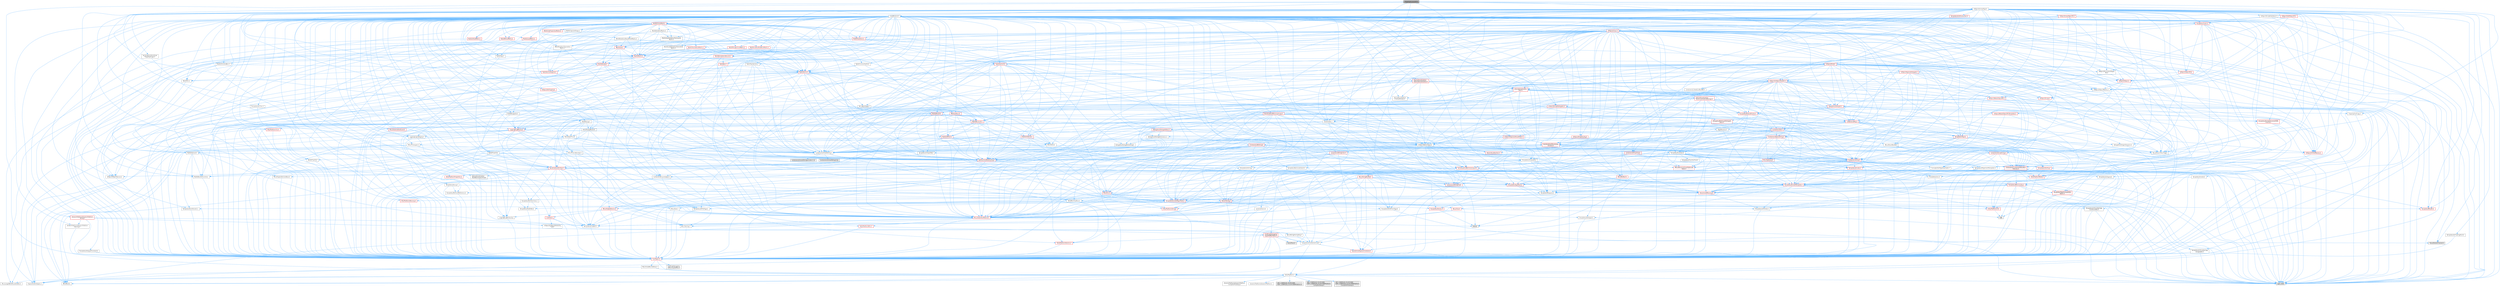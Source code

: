 digraph "PropertyAccessUtil.h"
{
 // INTERACTIVE_SVG=YES
 // LATEX_PDF_SIZE
  bgcolor="transparent";
  edge [fontname=Helvetica,fontsize=10,labelfontname=Helvetica,labelfontsize=10];
  node [fontname=Helvetica,fontsize=10,shape=box,height=0.2,width=0.4];
  Node1 [id="Node000001",label="PropertyAccessUtil.h",height=0.2,width=0.4,color="gray40", fillcolor="grey60", style="filled", fontcolor="black",tooltip=" "];
  Node1 -> Node2 [id="edge1_Node000001_Node000002",color="steelblue1",style="solid",tooltip=" "];
  Node2 [id="Node000002",label="Containers/UnrealString.h",height=0.2,width=0.4,color="grey40", fillcolor="white", style="filled",URL="$d5/dba/UnrealString_8h.html",tooltip=" "];
  Node2 -> Node3 [id="edge2_Node000002_Node000003",color="steelblue1",style="solid",tooltip=" "];
  Node3 [id="Node000003",label="Containers/UnrealStringIncludes.h.inl",height=0.2,width=0.4,color="grey60", fillcolor="#E0E0E0", style="filled",tooltip=" "];
  Node2 -> Node4 [id="edge3_Node000002_Node000004",color="steelblue1",style="solid",tooltip=" "];
  Node4 [id="Node000004",label="Containers/UnrealString.h.inl",height=0.2,width=0.4,color="grey60", fillcolor="#E0E0E0", style="filled",tooltip=" "];
  Node2 -> Node5 [id="edge4_Node000002_Node000005",color="steelblue1",style="solid",tooltip=" "];
  Node5 [id="Node000005",label="Misc/StringFormatArg.h",height=0.2,width=0.4,color="grey40", fillcolor="white", style="filled",URL="$d2/d16/StringFormatArg_8h.html",tooltip=" "];
  Node5 -> Node6 [id="edge5_Node000005_Node000006",color="steelblue1",style="solid",tooltip=" "];
  Node6 [id="Node000006",label="Containers/ContainersFwd.h",height=0.2,width=0.4,color="grey40", fillcolor="white", style="filled",URL="$d4/d0a/ContainersFwd_8h.html",tooltip=" "];
  Node6 -> Node7 [id="edge6_Node000006_Node000007",color="steelblue1",style="solid",tooltip=" "];
  Node7 [id="Node000007",label="HAL/Platform.h",height=0.2,width=0.4,color="grey40", fillcolor="white", style="filled",URL="$d9/dd0/Platform_8h.html",tooltip=" "];
  Node7 -> Node8 [id="edge7_Node000007_Node000008",color="steelblue1",style="solid",tooltip=" "];
  Node8 [id="Node000008",label="Misc/Build.h",height=0.2,width=0.4,color="grey40", fillcolor="white", style="filled",URL="$d3/dbb/Build_8h.html",tooltip=" "];
  Node7 -> Node9 [id="edge8_Node000007_Node000009",color="steelblue1",style="solid",tooltip=" "];
  Node9 [id="Node000009",label="Misc/LargeWorldCoordinates.h",height=0.2,width=0.4,color="grey40", fillcolor="white", style="filled",URL="$d2/dcb/LargeWorldCoordinates_8h.html",tooltip=" "];
  Node7 -> Node10 [id="edge9_Node000007_Node000010",color="steelblue1",style="solid",tooltip=" "];
  Node10 [id="Node000010",label="type_traits",height=0.2,width=0.4,color="grey60", fillcolor="#E0E0E0", style="filled",tooltip=" "];
  Node7 -> Node11 [id="edge10_Node000007_Node000011",color="steelblue1",style="solid",tooltip=" "];
  Node11 [id="Node000011",label="PreprocessorHelpers.h",height=0.2,width=0.4,color="grey40", fillcolor="white", style="filled",URL="$db/ddb/PreprocessorHelpers_8h.html",tooltip=" "];
  Node7 -> Node12 [id="edge11_Node000007_Node000012",color="steelblue1",style="solid",tooltip=" "];
  Node12 [id="Node000012",label="UBT_COMPILED_PLATFORM\l/UBT_COMPILED_PLATFORMPlatform\lCompilerPreSetup.h",height=0.2,width=0.4,color="grey60", fillcolor="#E0E0E0", style="filled",tooltip=" "];
  Node7 -> Node13 [id="edge12_Node000007_Node000013",color="steelblue1",style="solid",tooltip=" "];
  Node13 [id="Node000013",label="GenericPlatform/GenericPlatform\lCompilerPreSetup.h",height=0.2,width=0.4,color="grey40", fillcolor="white", style="filled",URL="$d9/dc8/GenericPlatformCompilerPreSetup_8h.html",tooltip=" "];
  Node7 -> Node14 [id="edge13_Node000007_Node000014",color="steelblue1",style="solid",tooltip=" "];
  Node14 [id="Node000014",label="GenericPlatform/GenericPlatform.h",height=0.2,width=0.4,color="grey40", fillcolor="white", style="filled",URL="$d6/d84/GenericPlatform_8h.html",tooltip=" "];
  Node7 -> Node15 [id="edge14_Node000007_Node000015",color="steelblue1",style="solid",tooltip=" "];
  Node15 [id="Node000015",label="UBT_COMPILED_PLATFORM\l/UBT_COMPILED_PLATFORMPlatform.h",height=0.2,width=0.4,color="grey60", fillcolor="#E0E0E0", style="filled",tooltip=" "];
  Node7 -> Node16 [id="edge15_Node000007_Node000016",color="steelblue1",style="solid",tooltip=" "];
  Node16 [id="Node000016",label="UBT_COMPILED_PLATFORM\l/UBT_COMPILED_PLATFORMPlatform\lCompilerSetup.h",height=0.2,width=0.4,color="grey60", fillcolor="#E0E0E0", style="filled",tooltip=" "];
  Node6 -> Node17 [id="edge16_Node000006_Node000017",color="steelblue1",style="solid",tooltip=" "];
  Node17 [id="Node000017",label="CoreTypes.h",height=0.2,width=0.4,color="red", fillcolor="#FFF0F0", style="filled",URL="$dc/dec/CoreTypes_8h.html",tooltip=" "];
  Node17 -> Node7 [id="edge17_Node000017_Node000007",color="steelblue1",style="solid",tooltip=" "];
  Node17 -> Node18 [id="edge18_Node000017_Node000018",color="steelblue1",style="solid",tooltip=" "];
  Node18 [id="Node000018",label="ProfilingDebugging\l/UMemoryDefines.h",height=0.2,width=0.4,color="grey40", fillcolor="white", style="filled",URL="$d2/da2/UMemoryDefines_8h.html",tooltip=" "];
  Node17 -> Node19 [id="edge19_Node000017_Node000019",color="steelblue1",style="solid",tooltip=" "];
  Node19 [id="Node000019",label="Misc/CoreMiscDefines.h",height=0.2,width=0.4,color="grey40", fillcolor="white", style="filled",URL="$da/d38/CoreMiscDefines_8h.html",tooltip=" "];
  Node19 -> Node7 [id="edge20_Node000019_Node000007",color="steelblue1",style="solid",tooltip=" "];
  Node19 -> Node11 [id="edge21_Node000019_Node000011",color="steelblue1",style="solid",tooltip=" "];
  Node6 -> Node21 [id="edge22_Node000006_Node000021",color="steelblue1",style="solid",tooltip=" "];
  Node21 [id="Node000021",label="Traits/IsContiguousContainer.h",height=0.2,width=0.4,color="red", fillcolor="#FFF0F0", style="filled",URL="$d5/d3c/IsContiguousContainer_8h.html",tooltip=" "];
  Node21 -> Node17 [id="edge23_Node000021_Node000017",color="steelblue1",style="solid",tooltip=" "];
  Node1 -> Node24 [id="edge24_Node000001_Node000024",color="steelblue1",style="solid",tooltip=" "];
  Node24 [id="Node000024",label="CoreGlobals.h",height=0.2,width=0.4,color="grey40", fillcolor="white", style="filled",URL="$d5/d8c/CoreGlobals_8h.html",tooltip=" "];
  Node24 -> Node2 [id="edge25_Node000024_Node000002",color="steelblue1",style="solid",tooltip=" "];
  Node24 -> Node17 [id="edge26_Node000024_Node000017",color="steelblue1",style="solid",tooltip=" "];
  Node24 -> Node25 [id="edge27_Node000024_Node000025",color="steelblue1",style="solid",tooltip=" "];
  Node25 [id="Node000025",label="HAL/PlatformTLS.h",height=0.2,width=0.4,color="red", fillcolor="#FFF0F0", style="filled",URL="$d0/def/PlatformTLS_8h.html",tooltip=" "];
  Node25 -> Node17 [id="edge28_Node000025_Node000017",color="steelblue1",style="solid",tooltip=" "];
  Node24 -> Node28 [id="edge29_Node000024_Node000028",color="steelblue1",style="solid",tooltip=" "];
  Node28 [id="Node000028",label="Logging/LogMacros.h",height=0.2,width=0.4,color="red", fillcolor="#FFF0F0", style="filled",URL="$d0/d16/LogMacros_8h.html",tooltip=" "];
  Node28 -> Node2 [id="edge30_Node000028_Node000002",color="steelblue1",style="solid",tooltip=" "];
  Node28 -> Node17 [id="edge31_Node000028_Node000017",color="steelblue1",style="solid",tooltip=" "];
  Node28 -> Node11 [id="edge32_Node000028_Node000011",color="steelblue1",style="solid",tooltip=" "];
  Node28 -> Node29 [id="edge33_Node000028_Node000029",color="steelblue1",style="solid",tooltip=" "];
  Node29 [id="Node000029",label="Logging/LogCategory.h",height=0.2,width=0.4,color="grey40", fillcolor="white", style="filled",URL="$d9/d36/LogCategory_8h.html",tooltip=" "];
  Node29 -> Node17 [id="edge34_Node000029_Node000017",color="steelblue1",style="solid",tooltip=" "];
  Node29 -> Node30 [id="edge35_Node000029_Node000030",color="steelblue1",style="solid",tooltip=" "];
  Node30 [id="Node000030",label="Logging/LogVerbosity.h",height=0.2,width=0.4,color="grey40", fillcolor="white", style="filled",URL="$d2/d8f/LogVerbosity_8h.html",tooltip=" "];
  Node30 -> Node17 [id="edge36_Node000030_Node000017",color="steelblue1",style="solid",tooltip=" "];
  Node29 -> Node31 [id="edge37_Node000029_Node000031",color="steelblue1",style="solid",tooltip=" "];
  Node31 [id="Node000031",label="UObject/NameTypes.h",height=0.2,width=0.4,color="grey40", fillcolor="white", style="filled",URL="$d6/d35/NameTypes_8h.html",tooltip=" "];
  Node31 -> Node17 [id="edge38_Node000031_Node000017",color="steelblue1",style="solid",tooltip=" "];
  Node31 -> Node32 [id="edge39_Node000031_Node000032",color="steelblue1",style="solid",tooltip=" "];
  Node32 [id="Node000032",label="Misc/AssertionMacros.h",height=0.2,width=0.4,color="red", fillcolor="#FFF0F0", style="filled",URL="$d0/dfa/AssertionMacros_8h.html",tooltip=" "];
  Node32 -> Node17 [id="edge40_Node000032_Node000017",color="steelblue1",style="solid",tooltip=" "];
  Node32 -> Node7 [id="edge41_Node000032_Node000007",color="steelblue1",style="solid",tooltip=" "];
  Node32 -> Node33 [id="edge42_Node000032_Node000033",color="steelblue1",style="solid",tooltip=" "];
  Node33 [id="Node000033",label="HAL/PlatformMisc.h",height=0.2,width=0.4,color="red", fillcolor="#FFF0F0", style="filled",URL="$d0/df5/PlatformMisc_8h.html",tooltip=" "];
  Node33 -> Node17 [id="edge43_Node000033_Node000017",color="steelblue1",style="solid",tooltip=" "];
  Node33 -> Node57 [id="edge44_Node000033_Node000057",color="steelblue1",style="solid",tooltip=" "];
  Node57 [id="Node000057",label="ProfilingDebugging\l/CpuProfilerTrace.h",height=0.2,width=0.4,color="red", fillcolor="#FFF0F0", style="filled",URL="$da/dcb/CpuProfilerTrace_8h.html",tooltip=" "];
  Node57 -> Node17 [id="edge45_Node000057_Node000017",color="steelblue1",style="solid",tooltip=" "];
  Node57 -> Node6 [id="edge46_Node000057_Node000006",color="steelblue1",style="solid",tooltip=" "];
  Node57 -> Node58 [id="edge47_Node000057_Node000058",color="steelblue1",style="solid",tooltip=" "];
  Node58 [id="Node000058",label="HAL/PlatformAtomics.h",height=0.2,width=0.4,color="red", fillcolor="#FFF0F0", style="filled",URL="$d3/d36/PlatformAtomics_8h.html",tooltip=" "];
  Node58 -> Node17 [id="edge48_Node000058_Node000017",color="steelblue1",style="solid",tooltip=" "];
  Node57 -> Node11 [id="edge49_Node000057_Node000011",color="steelblue1",style="solid",tooltip=" "];
  Node57 -> Node8 [id="edge50_Node000057_Node000008",color="steelblue1",style="solid",tooltip=" "];
  Node57 -> Node62 [id="edge51_Node000057_Node000062",color="steelblue1",style="solid",tooltip=" "];
  Node62 [id="Node000062",label="Trace/Detail/Channel.h",height=0.2,width=0.4,color="grey60", fillcolor="#E0E0E0", style="filled",tooltip=" "];
  Node57 -> Node64 [id="edge52_Node000057_Node000064",color="steelblue1",style="solid",tooltip=" "];
  Node64 [id="Node000064",label="Trace/Trace.h",height=0.2,width=0.4,color="grey60", fillcolor="#E0E0E0", style="filled",tooltip=" "];
  Node32 -> Node11 [id="edge53_Node000032_Node000011",color="steelblue1",style="solid",tooltip=" "];
  Node32 -> Node65 [id="edge54_Node000032_Node000065",color="steelblue1",style="solid",tooltip=" "];
  Node65 [id="Node000065",label="Templates/EnableIf.h",height=0.2,width=0.4,color="grey40", fillcolor="white", style="filled",URL="$d7/d60/EnableIf_8h.html",tooltip=" "];
  Node65 -> Node17 [id="edge55_Node000065_Node000017",color="steelblue1",style="solid",tooltip=" "];
  Node32 -> Node71 [id="edge56_Node000032_Node000071",color="steelblue1",style="solid",tooltip=" "];
  Node71 [id="Node000071",label="Misc/VarArgs.h",height=0.2,width=0.4,color="grey40", fillcolor="white", style="filled",URL="$d5/d6f/VarArgs_8h.html",tooltip=" "];
  Node71 -> Node17 [id="edge57_Node000071_Node000017",color="steelblue1",style="solid",tooltip=" "];
  Node32 -> Node78 [id="edge58_Node000032_Node000078",color="steelblue1",style="solid",tooltip=" "];
  Node78 [id="Node000078",label="atomic",height=0.2,width=0.4,color="grey60", fillcolor="#E0E0E0", style="filled",tooltip=" "];
  Node31 -> Node79 [id="edge59_Node000031_Node000079",color="steelblue1",style="solid",tooltip=" "];
  Node79 [id="Node000079",label="HAL/UnrealMemory.h",height=0.2,width=0.4,color="red", fillcolor="#FFF0F0", style="filled",URL="$d9/d96/UnrealMemory_8h.html",tooltip=" "];
  Node79 -> Node17 [id="edge60_Node000079_Node000017",color="steelblue1",style="solid",tooltip=" "];
  Node79 -> Node83 [id="edge61_Node000079_Node000083",color="steelblue1",style="solid",tooltip=" "];
  Node83 [id="Node000083",label="HAL/MemoryBase.h",height=0.2,width=0.4,color="grey40", fillcolor="white", style="filled",URL="$d6/d9f/MemoryBase_8h.html",tooltip=" "];
  Node83 -> Node17 [id="edge62_Node000083_Node000017",color="steelblue1",style="solid",tooltip=" "];
  Node83 -> Node58 [id="edge63_Node000083_Node000058",color="steelblue1",style="solid",tooltip=" "];
  Node83 -> Node41 [id="edge64_Node000083_Node000041",color="steelblue1",style="solid",tooltip=" "];
  Node41 [id="Node000041",label="HAL/PlatformCrt.h",height=0.2,width=0.4,color="red", fillcolor="#FFF0F0", style="filled",URL="$d8/d75/PlatformCrt_8h.html",tooltip=" "];
  Node41 -> Node42 [id="edge65_Node000041_Node000042",color="steelblue1",style="solid",tooltip=" "];
  Node42 [id="Node000042",label="new",height=0.2,width=0.4,color="grey60", fillcolor="#E0E0E0", style="filled",tooltip=" "];
  Node83 -> Node84 [id="edge66_Node000083_Node000084",color="steelblue1",style="solid",tooltip=" "];
  Node84 [id="Node000084",label="Misc/Exec.h",height=0.2,width=0.4,color="grey40", fillcolor="white", style="filled",URL="$de/ddb/Exec_8h.html",tooltip=" "];
  Node84 -> Node17 [id="edge67_Node000084_Node000017",color="steelblue1",style="solid",tooltip=" "];
  Node84 -> Node32 [id="edge68_Node000084_Node000032",color="steelblue1",style="solid",tooltip=" "];
  Node83 -> Node85 [id="edge69_Node000083_Node000085",color="steelblue1",style="solid",tooltip=" "];
  Node85 [id="Node000085",label="Misc/OutputDevice.h",height=0.2,width=0.4,color="red", fillcolor="#FFF0F0", style="filled",URL="$d7/d32/OutputDevice_8h.html",tooltip=" "];
  Node85 -> Node37 [id="edge70_Node000085_Node000037",color="steelblue1",style="solid",tooltip=" "];
  Node37 [id="Node000037",label="CoreFwd.h",height=0.2,width=0.4,color="red", fillcolor="#FFF0F0", style="filled",URL="$d1/d1e/CoreFwd_8h.html",tooltip=" "];
  Node37 -> Node17 [id="edge71_Node000037_Node000017",color="steelblue1",style="solid",tooltip=" "];
  Node37 -> Node6 [id="edge72_Node000037_Node000006",color="steelblue1",style="solid",tooltip=" "];
  Node37 -> Node39 [id="edge73_Node000037_Node000039",color="steelblue1",style="solid",tooltip=" "];
  Node39 [id="Node000039",label="UObject/UObjectHierarchy\lFwd.h",height=0.2,width=0.4,color="grey40", fillcolor="white", style="filled",URL="$d3/d13/UObjectHierarchyFwd_8h.html",tooltip=" "];
  Node85 -> Node17 [id="edge74_Node000085_Node000017",color="steelblue1",style="solid",tooltip=" "];
  Node85 -> Node30 [id="edge75_Node000085_Node000030",color="steelblue1",style="solid",tooltip=" "];
  Node85 -> Node71 [id="edge76_Node000085_Node000071",color="steelblue1",style="solid",tooltip=" "];
  Node83 -> Node86 [id="edge77_Node000083_Node000086",color="steelblue1",style="solid",tooltip=" "];
  Node86 [id="Node000086",label="Templates/Atomic.h",height=0.2,width=0.4,color="red", fillcolor="#FFF0F0", style="filled",URL="$d3/d91/Atomic_8h.html",tooltip=" "];
  Node86 -> Node89 [id="edge78_Node000086_Node000089",color="steelblue1",style="solid",tooltip=" "];
  Node89 [id="Node000089",label="Templates/IsIntegral.h",height=0.2,width=0.4,color="grey40", fillcolor="white", style="filled",URL="$da/d64/IsIntegral_8h.html",tooltip=" "];
  Node89 -> Node17 [id="edge79_Node000089_Node000017",color="steelblue1",style="solid",tooltip=" "];
  Node86 -> Node78 [id="edge80_Node000086_Node000078",color="steelblue1",style="solid",tooltip=" "];
  Node79 -> Node95 [id="edge81_Node000079_Node000095",color="steelblue1",style="solid",tooltip=" "];
  Node95 [id="Node000095",label="HAL/PlatformMemory.h",height=0.2,width=0.4,color="red", fillcolor="#FFF0F0", style="filled",URL="$de/d68/PlatformMemory_8h.html",tooltip=" "];
  Node95 -> Node17 [id="edge82_Node000095_Node000017",color="steelblue1",style="solid",tooltip=" "];
  Node79 -> Node98 [id="edge83_Node000079_Node000098",color="steelblue1",style="solid",tooltip=" "];
  Node98 [id="Node000098",label="Templates/IsPointer.h",height=0.2,width=0.4,color="grey40", fillcolor="white", style="filled",URL="$d7/d05/IsPointer_8h.html",tooltip=" "];
  Node98 -> Node17 [id="edge84_Node000098_Node000017",color="steelblue1",style="solid",tooltip=" "];
  Node31 -> Node99 [id="edge85_Node000031_Node000099",color="steelblue1",style="solid",tooltip=" "];
  Node99 [id="Node000099",label="Templates/UnrealTypeTraits.h",height=0.2,width=0.4,color="red", fillcolor="#FFF0F0", style="filled",URL="$d2/d2d/UnrealTypeTraits_8h.html",tooltip=" "];
  Node99 -> Node17 [id="edge86_Node000099_Node000017",color="steelblue1",style="solid",tooltip=" "];
  Node99 -> Node98 [id="edge87_Node000099_Node000098",color="steelblue1",style="solid",tooltip=" "];
  Node99 -> Node32 [id="edge88_Node000099_Node000032",color="steelblue1",style="solid",tooltip=" "];
  Node99 -> Node91 [id="edge89_Node000099_Node000091",color="steelblue1",style="solid",tooltip=" "];
  Node91 [id="Node000091",label="Templates/AndOrNot.h",height=0.2,width=0.4,color="grey40", fillcolor="white", style="filled",URL="$db/d0a/AndOrNot_8h.html",tooltip=" "];
  Node91 -> Node17 [id="edge90_Node000091_Node000017",color="steelblue1",style="solid",tooltip=" "];
  Node99 -> Node65 [id="edge91_Node000099_Node000065",color="steelblue1",style="solid",tooltip=" "];
  Node99 -> Node100 [id="edge92_Node000099_Node000100",color="steelblue1",style="solid",tooltip=" "];
  Node100 [id="Node000100",label="Templates/IsArithmetic.h",height=0.2,width=0.4,color="grey40", fillcolor="white", style="filled",URL="$d2/d5d/IsArithmetic_8h.html",tooltip=" "];
  Node100 -> Node17 [id="edge93_Node000100_Node000017",color="steelblue1",style="solid",tooltip=" "];
  Node99 -> Node101 [id="edge94_Node000099_Node000101",color="steelblue1",style="solid",tooltip=" "];
  Node101 [id="Node000101",label="Templates/Models.h",height=0.2,width=0.4,color="red", fillcolor="#FFF0F0", style="filled",URL="$d3/d0c/Models_8h.html",tooltip=" "];
  Node99 -> Node102 [id="edge95_Node000099_Node000102",color="steelblue1",style="solid",tooltip=" "];
  Node102 [id="Node000102",label="Templates/IsPODType.h",height=0.2,width=0.4,color="grey40", fillcolor="white", style="filled",URL="$d7/db1/IsPODType_8h.html",tooltip=" "];
  Node102 -> Node17 [id="edge96_Node000102_Node000017",color="steelblue1",style="solid",tooltip=" "];
  Node99 -> Node103 [id="edge97_Node000099_Node000103",color="steelblue1",style="solid",tooltip=" "];
  Node103 [id="Node000103",label="Templates/IsUECoreType.h",height=0.2,width=0.4,color="grey40", fillcolor="white", style="filled",URL="$d1/db8/IsUECoreType_8h.html",tooltip=" "];
  Node103 -> Node17 [id="edge98_Node000103_Node000017",color="steelblue1",style="solid",tooltip=" "];
  Node103 -> Node10 [id="edge99_Node000103_Node000010",color="steelblue1",style="solid",tooltip=" "];
  Node99 -> Node92 [id="edge100_Node000099_Node000092",color="steelblue1",style="solid",tooltip=" "];
  Node92 [id="Node000092",label="Templates/IsTriviallyCopy\lConstructible.h",height=0.2,width=0.4,color="grey40", fillcolor="white", style="filled",URL="$d3/d78/IsTriviallyCopyConstructible_8h.html",tooltip=" "];
  Node92 -> Node17 [id="edge101_Node000092_Node000017",color="steelblue1",style="solid",tooltip=" "];
  Node92 -> Node10 [id="edge102_Node000092_Node000010",color="steelblue1",style="solid",tooltip=" "];
  Node31 -> Node104 [id="edge103_Node000031_Node000104",color="steelblue1",style="solid",tooltip=" "];
  Node104 [id="Node000104",label="Templates/UnrealTemplate.h",height=0.2,width=0.4,color="red", fillcolor="#FFF0F0", style="filled",URL="$d4/d24/UnrealTemplate_8h.html",tooltip=" "];
  Node104 -> Node17 [id="edge104_Node000104_Node000017",color="steelblue1",style="solid",tooltip=" "];
  Node104 -> Node98 [id="edge105_Node000104_Node000098",color="steelblue1",style="solid",tooltip=" "];
  Node104 -> Node79 [id="edge106_Node000104_Node000079",color="steelblue1",style="solid",tooltip=" "];
  Node104 -> Node99 [id="edge107_Node000104_Node000099",color="steelblue1",style="solid",tooltip=" "];
  Node104 -> Node107 [id="edge108_Node000104_Node000107",color="steelblue1",style="solid",tooltip=" "];
  Node107 [id="Node000107",label="Templates/RemoveReference.h",height=0.2,width=0.4,color="grey40", fillcolor="white", style="filled",URL="$da/dbe/RemoveReference_8h.html",tooltip=" "];
  Node107 -> Node17 [id="edge109_Node000107_Node000017",color="steelblue1",style="solid",tooltip=" "];
  Node104 -> Node73 [id="edge110_Node000104_Node000073",color="steelblue1",style="solid",tooltip=" "];
  Node73 [id="Node000073",label="Templates/Requires.h",height=0.2,width=0.4,color="grey40", fillcolor="white", style="filled",URL="$dc/d96/Requires_8h.html",tooltip=" "];
  Node73 -> Node65 [id="edge111_Node000073_Node000065",color="steelblue1",style="solid",tooltip=" "];
  Node73 -> Node10 [id="edge112_Node000073_Node000010",color="steelblue1",style="solid",tooltip=" "];
  Node104 -> Node108 [id="edge113_Node000104_Node000108",color="steelblue1",style="solid",tooltip=" "];
  Node108 [id="Node000108",label="Templates/TypeCompatible\lBytes.h",height=0.2,width=0.4,color="red", fillcolor="#FFF0F0", style="filled",URL="$df/d0a/TypeCompatibleBytes_8h.html",tooltip=" "];
  Node108 -> Node17 [id="edge114_Node000108_Node000017",color="steelblue1",style="solid",tooltip=" "];
  Node108 -> Node42 [id="edge115_Node000108_Node000042",color="steelblue1",style="solid",tooltip=" "];
  Node108 -> Node10 [id="edge116_Node000108_Node000010",color="steelblue1",style="solid",tooltip=" "];
  Node104 -> Node21 [id="edge117_Node000104_Node000021",color="steelblue1",style="solid",tooltip=" "];
  Node104 -> Node10 [id="edge118_Node000104_Node000010",color="steelblue1",style="solid",tooltip=" "];
  Node31 -> Node2 [id="edge119_Node000031_Node000002",color="steelblue1",style="solid",tooltip=" "];
  Node31 -> Node110 [id="edge120_Node000031_Node000110",color="steelblue1",style="solid",tooltip=" "];
  Node110 [id="Node000110",label="HAL/CriticalSection.h",height=0.2,width=0.4,color="red", fillcolor="#FFF0F0", style="filled",URL="$d6/d90/CriticalSection_8h.html",tooltip=" "];
  Node31 -> Node113 [id="edge121_Node000031_Node000113",color="steelblue1",style="solid",tooltip=" "];
  Node113 [id="Node000113",label="Containers/StringConv.h",height=0.2,width=0.4,color="red", fillcolor="#FFF0F0", style="filled",URL="$d3/ddf/StringConv_8h.html",tooltip=" "];
  Node113 -> Node17 [id="edge122_Node000113_Node000017",color="steelblue1",style="solid",tooltip=" "];
  Node113 -> Node32 [id="edge123_Node000113_Node000032",color="steelblue1",style="solid",tooltip=" "];
  Node113 -> Node114 [id="edge124_Node000113_Node000114",color="steelblue1",style="solid",tooltip=" "];
  Node114 [id="Node000114",label="Containers/ContainerAllocation\lPolicies.h",height=0.2,width=0.4,color="red", fillcolor="#FFF0F0", style="filled",URL="$d7/dff/ContainerAllocationPolicies_8h.html",tooltip=" "];
  Node114 -> Node17 [id="edge125_Node000114_Node000017",color="steelblue1",style="solid",tooltip=" "];
  Node114 -> Node114 [id="edge126_Node000114_Node000114",color="steelblue1",style="solid",tooltip=" "];
  Node114 -> Node116 [id="edge127_Node000114_Node000116",color="steelblue1",style="solid",tooltip=" "];
  Node116 [id="Node000116",label="HAL/PlatformMath.h",height=0.2,width=0.4,color="red", fillcolor="#FFF0F0", style="filled",URL="$dc/d53/PlatformMath_8h.html",tooltip=" "];
  Node116 -> Node17 [id="edge128_Node000116_Node000017",color="steelblue1",style="solid",tooltip=" "];
  Node114 -> Node79 [id="edge129_Node000114_Node000079",color="steelblue1",style="solid",tooltip=" "];
  Node114 -> Node51 [id="edge130_Node000114_Node000051",color="steelblue1",style="solid",tooltip=" "];
  Node51 [id="Node000051",label="Math/NumericLimits.h",height=0.2,width=0.4,color="grey40", fillcolor="white", style="filled",URL="$df/d1b/NumericLimits_8h.html",tooltip=" "];
  Node51 -> Node17 [id="edge131_Node000051_Node000017",color="steelblue1",style="solid",tooltip=" "];
  Node114 -> Node32 [id="edge132_Node000114_Node000032",color="steelblue1",style="solid",tooltip=" "];
  Node114 -> Node125 [id="edge133_Node000114_Node000125",color="steelblue1",style="solid",tooltip=" "];
  Node125 [id="Node000125",label="Templates/MemoryOps.h",height=0.2,width=0.4,color="red", fillcolor="#FFF0F0", style="filled",URL="$db/dea/MemoryOps_8h.html",tooltip=" "];
  Node125 -> Node17 [id="edge134_Node000125_Node000017",color="steelblue1",style="solid",tooltip=" "];
  Node125 -> Node79 [id="edge135_Node000125_Node000079",color="steelblue1",style="solid",tooltip=" "];
  Node125 -> Node93 [id="edge136_Node000125_Node000093",color="steelblue1",style="solid",tooltip=" "];
  Node93 [id="Node000093",label="Templates/IsTriviallyCopy\lAssignable.h",height=0.2,width=0.4,color="grey40", fillcolor="white", style="filled",URL="$d2/df2/IsTriviallyCopyAssignable_8h.html",tooltip=" "];
  Node93 -> Node17 [id="edge137_Node000093_Node000017",color="steelblue1",style="solid",tooltip=" "];
  Node93 -> Node10 [id="edge138_Node000093_Node000010",color="steelblue1",style="solid",tooltip=" "];
  Node125 -> Node92 [id="edge139_Node000125_Node000092",color="steelblue1",style="solid",tooltip=" "];
  Node125 -> Node73 [id="edge140_Node000125_Node000073",color="steelblue1",style="solid",tooltip=" "];
  Node125 -> Node99 [id="edge141_Node000125_Node000099",color="steelblue1",style="solid",tooltip=" "];
  Node125 -> Node42 [id="edge142_Node000125_Node000042",color="steelblue1",style="solid",tooltip=" "];
  Node125 -> Node10 [id="edge143_Node000125_Node000010",color="steelblue1",style="solid",tooltip=" "];
  Node114 -> Node108 [id="edge144_Node000114_Node000108",color="steelblue1",style="solid",tooltip=" "];
  Node114 -> Node10 [id="edge145_Node000114_Node000010",color="steelblue1",style="solid",tooltip=" "];
  Node113 -> Node126 [id="edge146_Node000113_Node000126",color="steelblue1",style="solid",tooltip=" "];
  Node126 [id="Node000126",label="Containers/Array.h",height=0.2,width=0.4,color="red", fillcolor="#FFF0F0", style="filled",URL="$df/dd0/Array_8h.html",tooltip=" "];
  Node126 -> Node17 [id="edge147_Node000126_Node000017",color="steelblue1",style="solid",tooltip=" "];
  Node126 -> Node32 [id="edge148_Node000126_Node000032",color="steelblue1",style="solid",tooltip=" "];
  Node126 -> Node127 [id="edge149_Node000126_Node000127",color="steelblue1",style="solid",tooltip=" "];
  Node127 [id="Node000127",label="Misc/IntrusiveUnsetOptional\lState.h",height=0.2,width=0.4,color="red", fillcolor="#FFF0F0", style="filled",URL="$d2/d0a/IntrusiveUnsetOptionalState_8h.html",tooltip=" "];
  Node126 -> Node79 [id="edge150_Node000126_Node000079",color="steelblue1",style="solid",tooltip=" "];
  Node126 -> Node99 [id="edge151_Node000126_Node000099",color="steelblue1",style="solid",tooltip=" "];
  Node126 -> Node104 [id="edge152_Node000126_Node000104",color="steelblue1",style="solid",tooltip=" "];
  Node126 -> Node114 [id="edge153_Node000126_Node000114",color="steelblue1",style="solid",tooltip=" "];
  Node126 -> Node133 [id="edge154_Node000126_Node000133",color="steelblue1",style="solid",tooltip=" "];
  Node133 [id="Node000133",label="Serialization/Archive.h",height=0.2,width=0.4,color="red", fillcolor="#FFF0F0", style="filled",URL="$d7/d3b/Archive_8h.html",tooltip=" "];
  Node133 -> Node37 [id="edge155_Node000133_Node000037",color="steelblue1",style="solid",tooltip=" "];
  Node133 -> Node17 [id="edge156_Node000133_Node000017",color="steelblue1",style="solid",tooltip=" "];
  Node133 -> Node134 [id="edge157_Node000133_Node000134",color="steelblue1",style="solid",tooltip=" "];
  Node134 [id="Node000134",label="HAL/PlatformProperties.h",height=0.2,width=0.4,color="red", fillcolor="#FFF0F0", style="filled",URL="$d9/db0/PlatformProperties_8h.html",tooltip=" "];
  Node134 -> Node17 [id="edge158_Node000134_Node000017",color="steelblue1",style="solid",tooltip=" "];
  Node133 -> Node137 [id="edge159_Node000133_Node000137",color="steelblue1",style="solid",tooltip=" "];
  Node137 [id="Node000137",label="Internationalization\l/TextNamespaceFwd.h",height=0.2,width=0.4,color="grey40", fillcolor="white", style="filled",URL="$d8/d97/TextNamespaceFwd_8h.html",tooltip=" "];
  Node137 -> Node17 [id="edge160_Node000137_Node000017",color="steelblue1",style="solid",tooltip=" "];
  Node133 -> Node32 [id="edge161_Node000133_Node000032",color="steelblue1",style="solid",tooltip=" "];
  Node133 -> Node8 [id="edge162_Node000133_Node000008",color="steelblue1",style="solid",tooltip=" "];
  Node133 -> Node138 [id="edge163_Node000133_Node000138",color="steelblue1",style="solid",tooltip=" "];
  Node138 [id="Node000138",label="Misc/EngineVersionBase.h",height=0.2,width=0.4,color="grey40", fillcolor="white", style="filled",URL="$d5/d2b/EngineVersionBase_8h.html",tooltip=" "];
  Node138 -> Node17 [id="edge164_Node000138_Node000017",color="steelblue1",style="solid",tooltip=" "];
  Node133 -> Node71 [id="edge165_Node000133_Node000071",color="steelblue1",style="solid",tooltip=" "];
  Node133 -> Node65 [id="edge166_Node000133_Node000065",color="steelblue1",style="solid",tooltip=" "];
  Node133 -> Node141 [id="edge167_Node000133_Node000141",color="steelblue1",style="solid",tooltip=" "];
  Node141 [id="Node000141",label="Templates/IsEnumClass.h",height=0.2,width=0.4,color="grey40", fillcolor="white", style="filled",URL="$d7/d15/IsEnumClass_8h.html",tooltip=" "];
  Node141 -> Node17 [id="edge168_Node000141_Node000017",color="steelblue1",style="solid",tooltip=" "];
  Node141 -> Node91 [id="edge169_Node000141_Node000091",color="steelblue1",style="solid",tooltip=" "];
  Node133 -> Node121 [id="edge170_Node000133_Node000121",color="steelblue1",style="solid",tooltip=" "];
  Node121 [id="Node000121",label="Templates/IsSigned.h",height=0.2,width=0.4,color="grey40", fillcolor="white", style="filled",URL="$d8/dd8/IsSigned_8h.html",tooltip=" "];
  Node121 -> Node17 [id="edge171_Node000121_Node000017",color="steelblue1",style="solid",tooltip=" "];
  Node133 -> Node104 [id="edge172_Node000133_Node000104",color="steelblue1",style="solid",tooltip=" "];
  Node133 -> Node142 [id="edge173_Node000133_Node000142",color="steelblue1",style="solid",tooltip=" "];
  Node142 [id="Node000142",label="UObject/ObjectVersion.h",height=0.2,width=0.4,color="grey40", fillcolor="white", style="filled",URL="$da/d63/ObjectVersion_8h.html",tooltip=" "];
  Node142 -> Node17 [id="edge174_Node000142_Node000017",color="steelblue1",style="solid",tooltip=" "];
  Node126 -> Node170 [id="edge175_Node000126_Node000170",color="steelblue1",style="solid",tooltip=" "];
  Node170 [id="Node000170",label="Concepts/GetTypeHashable.h",height=0.2,width=0.4,color="grey40", fillcolor="white", style="filled",URL="$d3/da2/GetTypeHashable_8h.html",tooltip=" "];
  Node170 -> Node17 [id="edge176_Node000170_Node000017",color="steelblue1",style="solid",tooltip=" "];
  Node170 -> Node148 [id="edge177_Node000170_Node000148",color="steelblue1",style="solid",tooltip=" "];
  Node148 [id="Node000148",label="Templates/TypeHash.h",height=0.2,width=0.4,color="red", fillcolor="#FFF0F0", style="filled",URL="$d1/d62/TypeHash_8h.html",tooltip=" "];
  Node148 -> Node17 [id="edge178_Node000148_Node000017",color="steelblue1",style="solid",tooltip=" "];
  Node148 -> Node73 [id="edge179_Node000148_Node000073",color="steelblue1",style="solid",tooltip=" "];
  Node148 -> Node149 [id="edge180_Node000148_Node000149",color="steelblue1",style="solid",tooltip=" "];
  Node149 [id="Node000149",label="Misc/Crc.h",height=0.2,width=0.4,color="red", fillcolor="#FFF0F0", style="filled",URL="$d4/dd2/Crc_8h.html",tooltip=" "];
  Node149 -> Node17 [id="edge181_Node000149_Node000017",color="steelblue1",style="solid",tooltip=" "];
  Node149 -> Node81 [id="edge182_Node000149_Node000081",color="steelblue1",style="solid",tooltip=" "];
  Node81 [id="Node000081",label="HAL/PlatformString.h",height=0.2,width=0.4,color="red", fillcolor="#FFF0F0", style="filled",URL="$db/db5/PlatformString_8h.html",tooltip=" "];
  Node81 -> Node17 [id="edge183_Node000081_Node000017",color="steelblue1",style="solid",tooltip=" "];
  Node149 -> Node32 [id="edge184_Node000149_Node000032",color="steelblue1",style="solid",tooltip=" "];
  Node149 -> Node150 [id="edge185_Node000149_Node000150",color="steelblue1",style="solid",tooltip=" "];
  Node150 [id="Node000150",label="Misc/CString.h",height=0.2,width=0.4,color="red", fillcolor="#FFF0F0", style="filled",URL="$d2/d49/CString_8h.html",tooltip=" "];
  Node150 -> Node17 [id="edge186_Node000150_Node000017",color="steelblue1",style="solid",tooltip=" "];
  Node150 -> Node41 [id="edge187_Node000150_Node000041",color="steelblue1",style="solid",tooltip=" "];
  Node150 -> Node81 [id="edge188_Node000150_Node000081",color="steelblue1",style="solid",tooltip=" "];
  Node150 -> Node32 [id="edge189_Node000150_Node000032",color="steelblue1",style="solid",tooltip=" "];
  Node150 -> Node151 [id="edge190_Node000150_Node000151",color="steelblue1",style="solid",tooltip=" "];
  Node151 [id="Node000151",label="Misc/Char.h",height=0.2,width=0.4,color="red", fillcolor="#FFF0F0", style="filled",URL="$d0/d58/Char_8h.html",tooltip=" "];
  Node151 -> Node17 [id="edge191_Node000151_Node000017",color="steelblue1",style="solid",tooltip=" "];
  Node151 -> Node10 [id="edge192_Node000151_Node000010",color="steelblue1",style="solid",tooltip=" "];
  Node150 -> Node71 [id="edge193_Node000150_Node000071",color="steelblue1",style="solid",tooltip=" "];
  Node149 -> Node151 [id="edge194_Node000149_Node000151",color="steelblue1",style="solid",tooltip=" "];
  Node149 -> Node99 [id="edge195_Node000149_Node000099",color="steelblue1",style="solid",tooltip=" "];
  Node148 -> Node10 [id="edge196_Node000148_Node000010",color="steelblue1",style="solid",tooltip=" "];
  Node126 -> Node159 [id="edge197_Node000126_Node000159",color="steelblue1",style="solid",tooltip=" "];
  Node159 [id="Node000159",label="Templates/Invoke.h",height=0.2,width=0.4,color="red", fillcolor="#FFF0F0", style="filled",URL="$d7/deb/Invoke_8h.html",tooltip=" "];
  Node159 -> Node17 [id="edge198_Node000159_Node000017",color="steelblue1",style="solid",tooltip=" "];
  Node159 -> Node104 [id="edge199_Node000159_Node000104",color="steelblue1",style="solid",tooltip=" "];
  Node159 -> Node10 [id="edge200_Node000159_Node000010",color="steelblue1",style="solid",tooltip=" "];
  Node126 -> Node164 [id="edge201_Node000126_Node000164",color="steelblue1",style="solid",tooltip=" "];
  Node164 [id="Node000164",label="Templates/Less.h",height=0.2,width=0.4,color="grey40", fillcolor="white", style="filled",URL="$de/dc8/Less_8h.html",tooltip=" "];
  Node164 -> Node17 [id="edge202_Node000164_Node000017",color="steelblue1",style="solid",tooltip=" "];
  Node164 -> Node104 [id="edge203_Node000164_Node000104",color="steelblue1",style="solid",tooltip=" "];
  Node126 -> Node73 [id="edge204_Node000126_Node000073",color="steelblue1",style="solid",tooltip=" "];
  Node126 -> Node172 [id="edge205_Node000126_Node000172",color="steelblue1",style="solid",tooltip=" "];
  Node172 [id="Node000172",label="Templates/Sorting.h",height=0.2,width=0.4,color="red", fillcolor="#FFF0F0", style="filled",URL="$d3/d9e/Sorting_8h.html",tooltip=" "];
  Node172 -> Node17 [id="edge206_Node000172_Node000017",color="steelblue1",style="solid",tooltip=" "];
  Node172 -> Node116 [id="edge207_Node000172_Node000116",color="steelblue1",style="solid",tooltip=" "];
  Node172 -> Node164 [id="edge208_Node000172_Node000164",color="steelblue1",style="solid",tooltip=" "];
  Node126 -> Node176 [id="edge209_Node000126_Node000176",color="steelblue1",style="solid",tooltip=" "];
  Node176 [id="Node000176",label="Templates/AlignmentTemplates.h",height=0.2,width=0.4,color="grey40", fillcolor="white", style="filled",URL="$dd/d32/AlignmentTemplates_8h.html",tooltip=" "];
  Node176 -> Node17 [id="edge210_Node000176_Node000017",color="steelblue1",style="solid",tooltip=" "];
  Node176 -> Node89 [id="edge211_Node000176_Node000089",color="steelblue1",style="solid",tooltip=" "];
  Node176 -> Node98 [id="edge212_Node000176_Node000098",color="steelblue1",style="solid",tooltip=" "];
  Node126 -> Node10 [id="edge213_Node000126_Node000010",color="steelblue1",style="solid",tooltip=" "];
  Node113 -> Node150 [id="edge214_Node000113_Node000150",color="steelblue1",style="solid",tooltip=" "];
  Node113 -> Node177 [id="edge215_Node000113_Node000177",color="steelblue1",style="solid",tooltip=" "];
  Node177 [id="Node000177",label="Templates/IsArray.h",height=0.2,width=0.4,color="grey40", fillcolor="white", style="filled",URL="$d8/d8d/IsArray_8h.html",tooltip=" "];
  Node177 -> Node17 [id="edge216_Node000177_Node000017",color="steelblue1",style="solid",tooltip=" "];
  Node113 -> Node104 [id="edge217_Node000113_Node000104",color="steelblue1",style="solid",tooltip=" "];
  Node113 -> Node99 [id="edge218_Node000113_Node000099",color="steelblue1",style="solid",tooltip=" "];
  Node113 -> Node21 [id="edge219_Node000113_Node000021",color="steelblue1",style="solid",tooltip=" "];
  Node113 -> Node10 [id="edge220_Node000113_Node000010",color="steelblue1",style="solid",tooltip=" "];
  Node31 -> Node35 [id="edge221_Node000031_Node000035",color="steelblue1",style="solid",tooltip=" "];
  Node35 [id="Node000035",label="Containers/StringFwd.h",height=0.2,width=0.4,color="red", fillcolor="#FFF0F0", style="filled",URL="$df/d37/StringFwd_8h.html",tooltip=" "];
  Node35 -> Node17 [id="edge222_Node000035_Node000017",color="steelblue1",style="solid",tooltip=" "];
  Node35 -> Node21 [id="edge223_Node000035_Node000021",color="steelblue1",style="solid",tooltip=" "];
  Node31 -> Node178 [id="edge224_Node000031_Node000178",color="steelblue1",style="solid",tooltip=" "];
  Node178 [id="Node000178",label="UObject/UnrealNames.h",height=0.2,width=0.4,color="red", fillcolor="#FFF0F0", style="filled",URL="$d8/db1/UnrealNames_8h.html",tooltip=" "];
  Node178 -> Node17 [id="edge225_Node000178_Node000017",color="steelblue1",style="solid",tooltip=" "];
  Node31 -> Node86 [id="edge226_Node000031_Node000086",color="steelblue1",style="solid",tooltip=" "];
  Node31 -> Node144 [id="edge227_Node000031_Node000144",color="steelblue1",style="solid",tooltip=" "];
  Node144 [id="Node000144",label="Serialization/MemoryLayout.h",height=0.2,width=0.4,color="red", fillcolor="#FFF0F0", style="filled",URL="$d7/d66/MemoryLayout_8h.html",tooltip=" "];
  Node144 -> Node147 [id="edge228_Node000144_Node000147",color="steelblue1",style="solid",tooltip=" "];
  Node147 [id="Node000147",label="Containers/EnumAsByte.h",height=0.2,width=0.4,color="grey40", fillcolor="white", style="filled",URL="$d6/d9a/EnumAsByte_8h.html",tooltip=" "];
  Node147 -> Node17 [id="edge229_Node000147_Node000017",color="steelblue1",style="solid",tooltip=" "];
  Node147 -> Node102 [id="edge230_Node000147_Node000102",color="steelblue1",style="solid",tooltip=" "];
  Node147 -> Node148 [id="edge231_Node000147_Node000148",color="steelblue1",style="solid",tooltip=" "];
  Node144 -> Node35 [id="edge232_Node000144_Node000035",color="steelblue1",style="solid",tooltip=" "];
  Node144 -> Node79 [id="edge233_Node000144_Node000079",color="steelblue1",style="solid",tooltip=" "];
  Node144 -> Node65 [id="edge234_Node000144_Node000065",color="steelblue1",style="solid",tooltip=" "];
  Node144 -> Node101 [id="edge235_Node000144_Node000101",color="steelblue1",style="solid",tooltip=" "];
  Node144 -> Node104 [id="edge236_Node000144_Node000104",color="steelblue1",style="solid",tooltip=" "];
  Node31 -> Node127 [id="edge237_Node000031_Node000127",color="steelblue1",style="solid",tooltip=" "];
  Node31 -> Node180 [id="edge238_Node000031_Node000180",color="steelblue1",style="solid",tooltip=" "];
  Node180 [id="Node000180",label="Misc/StringBuilder.h",height=0.2,width=0.4,color="red", fillcolor="#FFF0F0", style="filled",URL="$d4/d52/StringBuilder_8h.html",tooltip=" "];
  Node180 -> Node35 [id="edge239_Node000180_Node000035",color="steelblue1",style="solid",tooltip=" "];
  Node180 -> Node17 [id="edge240_Node000180_Node000017",color="steelblue1",style="solid",tooltip=" "];
  Node180 -> Node81 [id="edge241_Node000180_Node000081",color="steelblue1",style="solid",tooltip=" "];
  Node180 -> Node79 [id="edge242_Node000180_Node000079",color="steelblue1",style="solid",tooltip=" "];
  Node180 -> Node32 [id="edge243_Node000180_Node000032",color="steelblue1",style="solid",tooltip=" "];
  Node180 -> Node150 [id="edge244_Node000180_Node000150",color="steelblue1",style="solid",tooltip=" "];
  Node180 -> Node65 [id="edge245_Node000180_Node000065",color="steelblue1",style="solid",tooltip=" "];
  Node180 -> Node73 [id="edge246_Node000180_Node000073",color="steelblue1",style="solid",tooltip=" "];
  Node180 -> Node104 [id="edge247_Node000180_Node000104",color="steelblue1",style="solid",tooltip=" "];
  Node180 -> Node99 [id="edge248_Node000180_Node000099",color="steelblue1",style="solid",tooltip=" "];
  Node180 -> Node21 [id="edge249_Node000180_Node000021",color="steelblue1",style="solid",tooltip=" "];
  Node180 -> Node10 [id="edge250_Node000180_Node000010",color="steelblue1",style="solid",tooltip=" "];
  Node31 -> Node64 [id="edge251_Node000031_Node000064",color="steelblue1",style="solid",tooltip=" "];
  Node28 -> Node30 [id="edge252_Node000028_Node000030",color="steelblue1",style="solid",tooltip=" "];
  Node28 -> Node32 [id="edge253_Node000028_Node000032",color="steelblue1",style="solid",tooltip=" "];
  Node28 -> Node8 [id="edge254_Node000028_Node000008",color="steelblue1",style="solid",tooltip=" "];
  Node28 -> Node71 [id="edge255_Node000028_Node000071",color="steelblue1",style="solid",tooltip=" "];
  Node28 -> Node65 [id="edge256_Node000028_Node000065",color="steelblue1",style="solid",tooltip=" "];
  Node28 -> Node10 [id="edge257_Node000028_Node000010",color="steelblue1",style="solid",tooltip=" "];
  Node24 -> Node8 [id="edge258_Node000024_Node000008",color="steelblue1",style="solid",tooltip=" "];
  Node24 -> Node53 [id="edge259_Node000024_Node000053",color="steelblue1",style="solid",tooltip=" "];
  Node53 [id="Node000053",label="Misc/EnumClassFlags.h",height=0.2,width=0.4,color="grey40", fillcolor="white", style="filled",URL="$d8/de7/EnumClassFlags_8h.html",tooltip=" "];
  Node24 -> Node85 [id="edge260_Node000024_Node000085",color="steelblue1",style="solid",tooltip=" "];
  Node24 -> Node57 [id="edge261_Node000024_Node000057",color="steelblue1",style="solid",tooltip=" "];
  Node24 -> Node86 [id="edge262_Node000024_Node000086",color="steelblue1",style="solid",tooltip=" "];
  Node24 -> Node31 [id="edge263_Node000024_Node000031",color="steelblue1",style="solid",tooltip=" "];
  Node24 -> Node78 [id="edge264_Node000024_Node000078",color="steelblue1",style="solid",tooltip=" "];
  Node1 -> Node188 [id="edge265_Node000001_Node000188",color="steelblue1",style="solid",tooltip=" "];
  Node188 [id="Node000188",label="CoreMinimal.h",height=0.2,width=0.4,color="grey40", fillcolor="white", style="filled",URL="$d7/d67/CoreMinimal_8h.html",tooltip=" "];
  Node188 -> Node17 [id="edge266_Node000188_Node000017",color="steelblue1",style="solid",tooltip=" "];
  Node188 -> Node37 [id="edge267_Node000188_Node000037",color="steelblue1",style="solid",tooltip=" "];
  Node188 -> Node39 [id="edge268_Node000188_Node000039",color="steelblue1",style="solid",tooltip=" "];
  Node188 -> Node6 [id="edge269_Node000188_Node000006",color="steelblue1",style="solid",tooltip=" "];
  Node188 -> Node71 [id="edge270_Node000188_Node000071",color="steelblue1",style="solid",tooltip=" "];
  Node188 -> Node30 [id="edge271_Node000188_Node000030",color="steelblue1",style="solid",tooltip=" "];
  Node188 -> Node85 [id="edge272_Node000188_Node000085",color="steelblue1",style="solid",tooltip=" "];
  Node188 -> Node41 [id="edge273_Node000188_Node000041",color="steelblue1",style="solid",tooltip=" "];
  Node188 -> Node33 [id="edge274_Node000188_Node000033",color="steelblue1",style="solid",tooltip=" "];
  Node188 -> Node32 [id="edge275_Node000188_Node000032",color="steelblue1",style="solid",tooltip=" "];
  Node188 -> Node98 [id="edge276_Node000188_Node000098",color="steelblue1",style="solid",tooltip=" "];
  Node188 -> Node95 [id="edge277_Node000188_Node000095",color="steelblue1",style="solid",tooltip=" "];
  Node188 -> Node58 [id="edge278_Node000188_Node000058",color="steelblue1",style="solid",tooltip=" "];
  Node188 -> Node84 [id="edge279_Node000188_Node000084",color="steelblue1",style="solid",tooltip=" "];
  Node188 -> Node83 [id="edge280_Node000188_Node000083",color="steelblue1",style="solid",tooltip=" "];
  Node188 -> Node79 [id="edge281_Node000188_Node000079",color="steelblue1",style="solid",tooltip=" "];
  Node188 -> Node100 [id="edge282_Node000188_Node000100",color="steelblue1",style="solid",tooltip=" "];
  Node188 -> Node91 [id="edge283_Node000188_Node000091",color="steelblue1",style="solid",tooltip=" "];
  Node188 -> Node102 [id="edge284_Node000188_Node000102",color="steelblue1",style="solid",tooltip=" "];
  Node188 -> Node103 [id="edge285_Node000188_Node000103",color="steelblue1",style="solid",tooltip=" "];
  Node188 -> Node92 [id="edge286_Node000188_Node000092",color="steelblue1",style="solid",tooltip=" "];
  Node188 -> Node99 [id="edge287_Node000188_Node000099",color="steelblue1",style="solid",tooltip=" "];
  Node188 -> Node65 [id="edge288_Node000188_Node000065",color="steelblue1",style="solid",tooltip=" "];
  Node188 -> Node107 [id="edge289_Node000188_Node000107",color="steelblue1",style="solid",tooltip=" "];
  Node188 -> Node189 [id="edge290_Node000188_Node000189",color="steelblue1",style="solid",tooltip=" "];
  Node189 [id="Node000189",label="Templates/IntegralConstant.h",height=0.2,width=0.4,color="grey40", fillcolor="white", style="filled",URL="$db/d1b/IntegralConstant_8h.html",tooltip=" "];
  Node189 -> Node17 [id="edge291_Node000189_Node000017",color="steelblue1",style="solid",tooltip=" "];
  Node188 -> Node190 [id="edge292_Node000188_Node000190",color="steelblue1",style="solid",tooltip=" "];
  Node190 [id="Node000190",label="Templates/IsClass.h",height=0.2,width=0.4,color="grey40", fillcolor="white", style="filled",URL="$db/dcb/IsClass_8h.html",tooltip=" "];
  Node190 -> Node17 [id="edge293_Node000190_Node000017",color="steelblue1",style="solid",tooltip=" "];
  Node188 -> Node108 [id="edge294_Node000188_Node000108",color="steelblue1",style="solid",tooltip=" "];
  Node188 -> Node21 [id="edge295_Node000188_Node000021",color="steelblue1",style="solid",tooltip=" "];
  Node188 -> Node104 [id="edge296_Node000188_Node000104",color="steelblue1",style="solid",tooltip=" "];
  Node188 -> Node51 [id="edge297_Node000188_Node000051",color="steelblue1",style="solid",tooltip=" "];
  Node188 -> Node116 [id="edge298_Node000188_Node000116",color="steelblue1",style="solid",tooltip=" "];
  Node188 -> Node93 [id="edge299_Node000188_Node000093",color="steelblue1",style="solid",tooltip=" "];
  Node188 -> Node125 [id="edge300_Node000188_Node000125",color="steelblue1",style="solid",tooltip=" "];
  Node188 -> Node114 [id="edge301_Node000188_Node000114",color="steelblue1",style="solid",tooltip=" "];
  Node188 -> Node141 [id="edge302_Node000188_Node000141",color="steelblue1",style="solid",tooltip=" "];
  Node188 -> Node134 [id="edge303_Node000188_Node000134",color="steelblue1",style="solid",tooltip=" "];
  Node188 -> Node138 [id="edge304_Node000188_Node000138",color="steelblue1",style="solid",tooltip=" "];
  Node188 -> Node137 [id="edge305_Node000188_Node000137",color="steelblue1",style="solid",tooltip=" "];
  Node188 -> Node133 [id="edge306_Node000188_Node000133",color="steelblue1",style="solid",tooltip=" "];
  Node188 -> Node164 [id="edge307_Node000188_Node000164",color="steelblue1",style="solid",tooltip=" "];
  Node188 -> Node172 [id="edge308_Node000188_Node000172",color="steelblue1",style="solid",tooltip=" "];
  Node188 -> Node151 [id="edge309_Node000188_Node000151",color="steelblue1",style="solid",tooltip=" "];
  Node188 -> Node191 [id="edge310_Node000188_Node000191",color="steelblue1",style="solid",tooltip=" "];
  Node191 [id="Node000191",label="GenericPlatform/GenericPlatform\lStricmp.h",height=0.2,width=0.4,color="grey40", fillcolor="white", style="filled",URL="$d2/d86/GenericPlatformStricmp_8h.html",tooltip=" "];
  Node191 -> Node17 [id="edge311_Node000191_Node000017",color="steelblue1",style="solid",tooltip=" "];
  Node188 -> Node192 [id="edge312_Node000188_Node000192",color="steelblue1",style="solid",tooltip=" "];
  Node192 [id="Node000192",label="GenericPlatform/GenericPlatform\lString.h",height=0.2,width=0.4,color="red", fillcolor="#FFF0F0", style="filled",URL="$dd/d20/GenericPlatformString_8h.html",tooltip=" "];
  Node192 -> Node17 [id="edge313_Node000192_Node000017",color="steelblue1",style="solid",tooltip=" "];
  Node192 -> Node191 [id="edge314_Node000192_Node000191",color="steelblue1",style="solid",tooltip=" "];
  Node192 -> Node65 [id="edge315_Node000192_Node000065",color="steelblue1",style="solid",tooltip=" "];
  Node192 -> Node10 [id="edge316_Node000192_Node000010",color="steelblue1",style="solid",tooltip=" "];
  Node188 -> Node81 [id="edge317_Node000188_Node000081",color="steelblue1",style="solid",tooltip=" "];
  Node188 -> Node150 [id="edge318_Node000188_Node000150",color="steelblue1",style="solid",tooltip=" "];
  Node188 -> Node149 [id="edge319_Node000188_Node000149",color="steelblue1",style="solid",tooltip=" "];
  Node188 -> Node175 [id="edge320_Node000188_Node000175",color="steelblue1",style="solid",tooltip=" "];
  Node175 [id="Node000175",label="Math/UnrealMathUtility.h",height=0.2,width=0.4,color="red", fillcolor="#FFF0F0", style="filled",URL="$db/db8/UnrealMathUtility_8h.html",tooltip=" "];
  Node175 -> Node17 [id="edge321_Node000175_Node000017",color="steelblue1",style="solid",tooltip=" "];
  Node175 -> Node32 [id="edge322_Node000175_Node000032",color="steelblue1",style="solid",tooltip=" "];
  Node175 -> Node116 [id="edge323_Node000175_Node000116",color="steelblue1",style="solid",tooltip=" "];
  Node175 -> Node73 [id="edge324_Node000175_Node000073",color="steelblue1",style="solid",tooltip=" "];
  Node188 -> Node2 [id="edge325_Node000188_Node000002",color="steelblue1",style="solid",tooltip=" "];
  Node188 -> Node126 [id="edge326_Node000188_Node000126",color="steelblue1",style="solid",tooltip=" "];
  Node188 -> Node193 [id="edge327_Node000188_Node000193",color="steelblue1",style="solid",tooltip=" "];
  Node193 [id="Node000193",label="Misc/FrameNumber.h",height=0.2,width=0.4,color="grey40", fillcolor="white", style="filled",URL="$dd/dbd/FrameNumber_8h.html",tooltip=" "];
  Node193 -> Node17 [id="edge328_Node000193_Node000017",color="steelblue1",style="solid",tooltip=" "];
  Node193 -> Node51 [id="edge329_Node000193_Node000051",color="steelblue1",style="solid",tooltip=" "];
  Node193 -> Node175 [id="edge330_Node000193_Node000175",color="steelblue1",style="solid",tooltip=" "];
  Node193 -> Node65 [id="edge331_Node000193_Node000065",color="steelblue1",style="solid",tooltip=" "];
  Node193 -> Node99 [id="edge332_Node000193_Node000099",color="steelblue1",style="solid",tooltip=" "];
  Node188 -> Node194 [id="edge333_Node000188_Node000194",color="steelblue1",style="solid",tooltip=" "];
  Node194 [id="Node000194",label="Misc/Timespan.h",height=0.2,width=0.4,color="grey40", fillcolor="white", style="filled",URL="$da/dd9/Timespan_8h.html",tooltip=" "];
  Node194 -> Node17 [id="edge334_Node000194_Node000017",color="steelblue1",style="solid",tooltip=" "];
  Node194 -> Node195 [id="edge335_Node000194_Node000195",color="steelblue1",style="solid",tooltip=" "];
  Node195 [id="Node000195",label="Math/Interval.h",height=0.2,width=0.4,color="grey40", fillcolor="white", style="filled",URL="$d1/d55/Interval_8h.html",tooltip=" "];
  Node195 -> Node17 [id="edge336_Node000195_Node000017",color="steelblue1",style="solid",tooltip=" "];
  Node195 -> Node100 [id="edge337_Node000195_Node000100",color="steelblue1",style="solid",tooltip=" "];
  Node195 -> Node99 [id="edge338_Node000195_Node000099",color="steelblue1",style="solid",tooltip=" "];
  Node195 -> Node51 [id="edge339_Node000195_Node000051",color="steelblue1",style="solid",tooltip=" "];
  Node195 -> Node175 [id="edge340_Node000195_Node000175",color="steelblue1",style="solid",tooltip=" "];
  Node194 -> Node175 [id="edge341_Node000194_Node000175",color="steelblue1",style="solid",tooltip=" "];
  Node194 -> Node32 [id="edge342_Node000194_Node000032",color="steelblue1",style="solid",tooltip=" "];
  Node188 -> Node113 [id="edge343_Node000188_Node000113",color="steelblue1",style="solid",tooltip=" "];
  Node188 -> Node178 [id="edge344_Node000188_Node000178",color="steelblue1",style="solid",tooltip=" "];
  Node188 -> Node31 [id="edge345_Node000188_Node000031",color="steelblue1",style="solid",tooltip=" "];
  Node188 -> Node196 [id="edge346_Node000188_Node000196",color="steelblue1",style="solid",tooltip=" "];
  Node196 [id="Node000196",label="Misc/Parse.h",height=0.2,width=0.4,color="grey40", fillcolor="white", style="filled",URL="$dc/d71/Parse_8h.html",tooltip=" "];
  Node196 -> Node35 [id="edge347_Node000196_Node000035",color="steelblue1",style="solid",tooltip=" "];
  Node196 -> Node2 [id="edge348_Node000196_Node000002",color="steelblue1",style="solid",tooltip=" "];
  Node196 -> Node17 [id="edge349_Node000196_Node000017",color="steelblue1",style="solid",tooltip=" "];
  Node196 -> Node41 [id="edge350_Node000196_Node000041",color="steelblue1",style="solid",tooltip=" "];
  Node196 -> Node8 [id="edge351_Node000196_Node000008",color="steelblue1",style="solid",tooltip=" "];
  Node196 -> Node53 [id="edge352_Node000196_Node000053",color="steelblue1",style="solid",tooltip=" "];
  Node196 -> Node197 [id="edge353_Node000196_Node000197",color="steelblue1",style="solid",tooltip=" "];
  Node197 [id="Node000197",label="Templates/Function.h",height=0.2,width=0.4,color="grey40", fillcolor="white", style="filled",URL="$df/df5/Function_8h.html",tooltip=" "];
  Node197 -> Node17 [id="edge354_Node000197_Node000017",color="steelblue1",style="solid",tooltip=" "];
  Node197 -> Node32 [id="edge355_Node000197_Node000032",color="steelblue1",style="solid",tooltip=" "];
  Node197 -> Node127 [id="edge356_Node000197_Node000127",color="steelblue1",style="solid",tooltip=" "];
  Node197 -> Node79 [id="edge357_Node000197_Node000079",color="steelblue1",style="solid",tooltip=" "];
  Node197 -> Node198 [id="edge358_Node000197_Node000198",color="steelblue1",style="solid",tooltip=" "];
  Node198 [id="Node000198",label="Templates/FunctionFwd.h",height=0.2,width=0.4,color="grey40", fillcolor="white", style="filled",URL="$d6/d54/FunctionFwd_8h.html",tooltip=" "];
  Node197 -> Node99 [id="edge359_Node000197_Node000099",color="steelblue1",style="solid",tooltip=" "];
  Node197 -> Node159 [id="edge360_Node000197_Node000159",color="steelblue1",style="solid",tooltip=" "];
  Node197 -> Node104 [id="edge361_Node000197_Node000104",color="steelblue1",style="solid",tooltip=" "];
  Node197 -> Node73 [id="edge362_Node000197_Node000073",color="steelblue1",style="solid",tooltip=" "];
  Node197 -> Node175 [id="edge363_Node000197_Node000175",color="steelblue1",style="solid",tooltip=" "];
  Node197 -> Node42 [id="edge364_Node000197_Node000042",color="steelblue1",style="solid",tooltip=" "];
  Node197 -> Node10 [id="edge365_Node000197_Node000010",color="steelblue1",style="solid",tooltip=" "];
  Node188 -> Node176 [id="edge366_Node000188_Node000176",color="steelblue1",style="solid",tooltip=" "];
  Node188 -> Node199 [id="edge367_Node000188_Node000199",color="steelblue1",style="solid",tooltip=" "];
  Node199 [id="Node000199",label="Misc/StructBuilder.h",height=0.2,width=0.4,color="grey40", fillcolor="white", style="filled",URL="$d9/db3/StructBuilder_8h.html",tooltip=" "];
  Node199 -> Node17 [id="edge368_Node000199_Node000017",color="steelblue1",style="solid",tooltip=" "];
  Node199 -> Node175 [id="edge369_Node000199_Node000175",color="steelblue1",style="solid",tooltip=" "];
  Node199 -> Node176 [id="edge370_Node000199_Node000176",color="steelblue1",style="solid",tooltip=" "];
  Node188 -> Node118 [id="edge371_Node000188_Node000118",color="steelblue1",style="solid",tooltip=" "];
  Node118 [id="Node000118",label="Templates/Decay.h",height=0.2,width=0.4,color="grey40", fillcolor="white", style="filled",URL="$dd/d0f/Decay_8h.html",tooltip=" "];
  Node118 -> Node17 [id="edge372_Node000118_Node000017",color="steelblue1",style="solid",tooltip=" "];
  Node118 -> Node107 [id="edge373_Node000118_Node000107",color="steelblue1",style="solid",tooltip=" "];
  Node118 -> Node10 [id="edge374_Node000118_Node000010",color="steelblue1",style="solid",tooltip=" "];
  Node188 -> Node200 [id="edge375_Node000188_Node000200",color="steelblue1",style="solid",tooltip=" "];
  Node200 [id="Node000200",label="Templates/PointerIsConvertible\lFromTo.h",height=0.2,width=0.4,color="red", fillcolor="#FFF0F0", style="filled",URL="$d6/d65/PointerIsConvertibleFromTo_8h.html",tooltip=" "];
  Node200 -> Node17 [id="edge376_Node000200_Node000017",color="steelblue1",style="solid",tooltip=" "];
  Node200 -> Node10 [id="edge377_Node000200_Node000010",color="steelblue1",style="solid",tooltip=" "];
  Node188 -> Node159 [id="edge378_Node000188_Node000159",color="steelblue1",style="solid",tooltip=" "];
  Node188 -> Node197 [id="edge379_Node000188_Node000197",color="steelblue1",style="solid",tooltip=" "];
  Node188 -> Node148 [id="edge380_Node000188_Node000148",color="steelblue1",style="solid",tooltip=" "];
  Node188 -> Node201 [id="edge381_Node000188_Node000201",color="steelblue1",style="solid",tooltip=" "];
  Node201 [id="Node000201",label="Containers/ScriptArray.h",height=0.2,width=0.4,color="red", fillcolor="#FFF0F0", style="filled",URL="$dc/daf/ScriptArray_8h.html",tooltip=" "];
  Node201 -> Node17 [id="edge382_Node000201_Node000017",color="steelblue1",style="solid",tooltip=" "];
  Node201 -> Node32 [id="edge383_Node000201_Node000032",color="steelblue1",style="solid",tooltip=" "];
  Node201 -> Node79 [id="edge384_Node000201_Node000079",color="steelblue1",style="solid",tooltip=" "];
  Node201 -> Node114 [id="edge385_Node000201_Node000114",color="steelblue1",style="solid",tooltip=" "];
  Node201 -> Node126 [id="edge386_Node000201_Node000126",color="steelblue1",style="solid",tooltip=" "];
  Node188 -> Node202 [id="edge387_Node000188_Node000202",color="steelblue1",style="solid",tooltip=" "];
  Node202 [id="Node000202",label="Containers/BitArray.h",height=0.2,width=0.4,color="red", fillcolor="#FFF0F0", style="filled",URL="$d1/de4/BitArray_8h.html",tooltip=" "];
  Node202 -> Node114 [id="edge388_Node000202_Node000114",color="steelblue1",style="solid",tooltip=" "];
  Node202 -> Node17 [id="edge389_Node000202_Node000017",color="steelblue1",style="solid",tooltip=" "];
  Node202 -> Node58 [id="edge390_Node000202_Node000058",color="steelblue1",style="solid",tooltip=" "];
  Node202 -> Node79 [id="edge391_Node000202_Node000079",color="steelblue1",style="solid",tooltip=" "];
  Node202 -> Node175 [id="edge392_Node000202_Node000175",color="steelblue1",style="solid",tooltip=" "];
  Node202 -> Node32 [id="edge393_Node000202_Node000032",color="steelblue1",style="solid",tooltip=" "];
  Node202 -> Node53 [id="edge394_Node000202_Node000053",color="steelblue1",style="solid",tooltip=" "];
  Node202 -> Node133 [id="edge395_Node000202_Node000133",color="steelblue1",style="solid",tooltip=" "];
  Node202 -> Node144 [id="edge396_Node000202_Node000144",color="steelblue1",style="solid",tooltip=" "];
  Node202 -> Node65 [id="edge397_Node000202_Node000065",color="steelblue1",style="solid",tooltip=" "];
  Node202 -> Node159 [id="edge398_Node000202_Node000159",color="steelblue1",style="solid",tooltip=" "];
  Node202 -> Node104 [id="edge399_Node000202_Node000104",color="steelblue1",style="solid",tooltip=" "];
  Node202 -> Node99 [id="edge400_Node000202_Node000099",color="steelblue1",style="solid",tooltip=" "];
  Node188 -> Node203 [id="edge401_Node000188_Node000203",color="steelblue1",style="solid",tooltip=" "];
  Node203 [id="Node000203",label="Containers/SparseArray.h",height=0.2,width=0.4,color="red", fillcolor="#FFF0F0", style="filled",URL="$d5/dbf/SparseArray_8h.html",tooltip=" "];
  Node203 -> Node17 [id="edge402_Node000203_Node000017",color="steelblue1",style="solid",tooltip=" "];
  Node203 -> Node32 [id="edge403_Node000203_Node000032",color="steelblue1",style="solid",tooltip=" "];
  Node203 -> Node79 [id="edge404_Node000203_Node000079",color="steelblue1",style="solid",tooltip=" "];
  Node203 -> Node99 [id="edge405_Node000203_Node000099",color="steelblue1",style="solid",tooltip=" "];
  Node203 -> Node104 [id="edge406_Node000203_Node000104",color="steelblue1",style="solid",tooltip=" "];
  Node203 -> Node114 [id="edge407_Node000203_Node000114",color="steelblue1",style="solid",tooltip=" "];
  Node203 -> Node164 [id="edge408_Node000203_Node000164",color="steelblue1",style="solid",tooltip=" "];
  Node203 -> Node126 [id="edge409_Node000203_Node000126",color="steelblue1",style="solid",tooltip=" "];
  Node203 -> Node175 [id="edge410_Node000203_Node000175",color="steelblue1",style="solid",tooltip=" "];
  Node203 -> Node201 [id="edge411_Node000203_Node000201",color="steelblue1",style="solid",tooltip=" "];
  Node203 -> Node202 [id="edge412_Node000203_Node000202",color="steelblue1",style="solid",tooltip=" "];
  Node203 -> Node204 [id="edge413_Node000203_Node000204",color="steelblue1",style="solid",tooltip=" "];
  Node204 [id="Node000204",label="Serialization/Structured\lArchive.h",height=0.2,width=0.4,color="red", fillcolor="#FFF0F0", style="filled",URL="$d9/d1e/StructuredArchive_8h.html",tooltip=" "];
  Node204 -> Node126 [id="edge414_Node000204_Node000126",color="steelblue1",style="solid",tooltip=" "];
  Node204 -> Node114 [id="edge415_Node000204_Node000114",color="steelblue1",style="solid",tooltip=" "];
  Node204 -> Node17 [id="edge416_Node000204_Node000017",color="steelblue1",style="solid",tooltip=" "];
  Node204 -> Node8 [id="edge417_Node000204_Node000008",color="steelblue1",style="solid",tooltip=" "];
  Node204 -> Node133 [id="edge418_Node000204_Node000133",color="steelblue1",style="solid",tooltip=" "];
  Node204 -> Node215 [id="edge419_Node000204_Node000215",color="steelblue1",style="solid",tooltip=" "];
  Node215 [id="Node000215",label="Templates/UniqueObj.h",height=0.2,width=0.4,color="grey40", fillcolor="white", style="filled",URL="$da/d95/UniqueObj_8h.html",tooltip=" "];
  Node215 -> Node17 [id="edge420_Node000215_Node000017",color="steelblue1",style="solid",tooltip=" "];
  Node215 -> Node216 [id="edge421_Node000215_Node000216",color="steelblue1",style="solid",tooltip=" "];
  Node216 [id="Node000216",label="Templates/UniquePtr.h",height=0.2,width=0.4,color="grey40", fillcolor="white", style="filled",URL="$de/d1a/UniquePtr_8h.html",tooltip=" "];
  Node216 -> Node17 [id="edge422_Node000216_Node000017",color="steelblue1",style="solid",tooltip=" "];
  Node216 -> Node104 [id="edge423_Node000216_Node000104",color="steelblue1",style="solid",tooltip=" "];
  Node216 -> Node177 [id="edge424_Node000216_Node000177",color="steelblue1",style="solid",tooltip=" "];
  Node216 -> Node217 [id="edge425_Node000216_Node000217",color="steelblue1",style="solid",tooltip=" "];
  Node217 [id="Node000217",label="Templates/RemoveExtent.h",height=0.2,width=0.4,color="grey40", fillcolor="white", style="filled",URL="$dc/de9/RemoveExtent_8h.html",tooltip=" "];
  Node217 -> Node17 [id="edge426_Node000217_Node000017",color="steelblue1",style="solid",tooltip=" "];
  Node216 -> Node73 [id="edge427_Node000216_Node000073",color="steelblue1",style="solid",tooltip=" "];
  Node216 -> Node144 [id="edge428_Node000216_Node000144",color="steelblue1",style="solid",tooltip=" "];
  Node216 -> Node10 [id="edge429_Node000216_Node000010",color="steelblue1",style="solid",tooltip=" "];
  Node203 -> Node2 [id="edge430_Node000203_Node000002",color="steelblue1",style="solid",tooltip=" "];
  Node203 -> Node127 [id="edge431_Node000203_Node000127",color="steelblue1",style="solid",tooltip=" "];
  Node188 -> Node219 [id="edge432_Node000188_Node000219",color="steelblue1",style="solid",tooltip=" "];
  Node219 [id="Node000219",label="Containers/Set.h",height=0.2,width=0.4,color="red", fillcolor="#FFF0F0", style="filled",URL="$d4/d45/Set_8h.html",tooltip=" "];
  Node219 -> Node114 [id="edge433_Node000219_Node000114",color="steelblue1",style="solid",tooltip=" "];
  Node219 -> Node203 [id="edge434_Node000219_Node000203",color="steelblue1",style="solid",tooltip=" "];
  Node219 -> Node6 [id="edge435_Node000219_Node000006",color="steelblue1",style="solid",tooltip=" "];
  Node219 -> Node175 [id="edge436_Node000219_Node000175",color="steelblue1",style="solid",tooltip=" "];
  Node219 -> Node32 [id="edge437_Node000219_Node000032",color="steelblue1",style="solid",tooltip=" "];
  Node219 -> Node199 [id="edge438_Node000219_Node000199",color="steelblue1",style="solid",tooltip=" "];
  Node219 -> Node204 [id="edge439_Node000219_Node000204",color="steelblue1",style="solid",tooltip=" "];
  Node219 -> Node197 [id="edge440_Node000219_Node000197",color="steelblue1",style="solid",tooltip=" "];
  Node219 -> Node172 [id="edge441_Node000219_Node000172",color="steelblue1",style="solid",tooltip=" "];
  Node219 -> Node148 [id="edge442_Node000219_Node000148",color="steelblue1",style="solid",tooltip=" "];
  Node219 -> Node104 [id="edge443_Node000219_Node000104",color="steelblue1",style="solid",tooltip=" "];
  Node219 -> Node10 [id="edge444_Node000219_Node000010",color="steelblue1",style="solid",tooltip=" "];
  Node188 -> Node222 [id="edge445_Node000188_Node000222",color="steelblue1",style="solid",tooltip=" "];
  Node222 [id="Node000222",label="Algo/Reverse.h",height=0.2,width=0.4,color="grey40", fillcolor="white", style="filled",URL="$d5/d93/Reverse_8h.html",tooltip=" "];
  Node222 -> Node17 [id="edge446_Node000222_Node000017",color="steelblue1",style="solid",tooltip=" "];
  Node222 -> Node104 [id="edge447_Node000222_Node000104",color="steelblue1",style="solid",tooltip=" "];
  Node188 -> Node223 [id="edge448_Node000188_Node000223",color="steelblue1",style="solid",tooltip=" "];
  Node223 [id="Node000223",label="Containers/Map.h",height=0.2,width=0.4,color="red", fillcolor="#FFF0F0", style="filled",URL="$df/d79/Map_8h.html",tooltip=" "];
  Node223 -> Node17 [id="edge449_Node000223_Node000017",color="steelblue1",style="solid",tooltip=" "];
  Node223 -> Node222 [id="edge450_Node000223_Node000222",color="steelblue1",style="solid",tooltip=" "];
  Node223 -> Node219 [id="edge451_Node000223_Node000219",color="steelblue1",style="solid",tooltip=" "];
  Node223 -> Node2 [id="edge452_Node000223_Node000002",color="steelblue1",style="solid",tooltip=" "];
  Node223 -> Node32 [id="edge453_Node000223_Node000032",color="steelblue1",style="solid",tooltip=" "];
  Node223 -> Node199 [id="edge454_Node000223_Node000199",color="steelblue1",style="solid",tooltip=" "];
  Node223 -> Node197 [id="edge455_Node000223_Node000197",color="steelblue1",style="solid",tooltip=" "];
  Node223 -> Node172 [id="edge456_Node000223_Node000172",color="steelblue1",style="solid",tooltip=" "];
  Node223 -> Node224 [id="edge457_Node000223_Node000224",color="steelblue1",style="solid",tooltip=" "];
  Node224 [id="Node000224",label="Templates/Tuple.h",height=0.2,width=0.4,color="red", fillcolor="#FFF0F0", style="filled",URL="$d2/d4f/Tuple_8h.html",tooltip=" "];
  Node224 -> Node17 [id="edge458_Node000224_Node000017",color="steelblue1",style="solid",tooltip=" "];
  Node224 -> Node104 [id="edge459_Node000224_Node000104",color="steelblue1",style="solid",tooltip=" "];
  Node224 -> Node225 [id="edge460_Node000224_Node000225",color="steelblue1",style="solid",tooltip=" "];
  Node225 [id="Node000225",label="Delegates/IntegerSequence.h",height=0.2,width=0.4,color="grey40", fillcolor="white", style="filled",URL="$d2/dcc/IntegerSequence_8h.html",tooltip=" "];
  Node225 -> Node17 [id="edge461_Node000225_Node000017",color="steelblue1",style="solid",tooltip=" "];
  Node224 -> Node159 [id="edge462_Node000224_Node000159",color="steelblue1",style="solid",tooltip=" "];
  Node224 -> Node204 [id="edge463_Node000224_Node000204",color="steelblue1",style="solid",tooltip=" "];
  Node224 -> Node144 [id="edge464_Node000224_Node000144",color="steelblue1",style="solid",tooltip=" "];
  Node224 -> Node73 [id="edge465_Node000224_Node000073",color="steelblue1",style="solid",tooltip=" "];
  Node224 -> Node148 [id="edge466_Node000224_Node000148",color="steelblue1",style="solid",tooltip=" "];
  Node224 -> Node10 [id="edge467_Node000224_Node000010",color="steelblue1",style="solid",tooltip=" "];
  Node223 -> Node104 [id="edge468_Node000223_Node000104",color="steelblue1",style="solid",tooltip=" "];
  Node223 -> Node99 [id="edge469_Node000223_Node000099",color="steelblue1",style="solid",tooltip=" "];
  Node223 -> Node10 [id="edge470_Node000223_Node000010",color="steelblue1",style="solid",tooltip=" "];
  Node188 -> Node227 [id="edge471_Node000188_Node000227",color="steelblue1",style="solid",tooltip=" "];
  Node227 [id="Node000227",label="Math/IntPoint.h",height=0.2,width=0.4,color="red", fillcolor="#FFF0F0", style="filled",URL="$d3/df7/IntPoint_8h.html",tooltip=" "];
  Node227 -> Node17 [id="edge472_Node000227_Node000017",color="steelblue1",style="solid",tooltip=" "];
  Node227 -> Node32 [id="edge473_Node000227_Node000032",color="steelblue1",style="solid",tooltip=" "];
  Node227 -> Node196 [id="edge474_Node000227_Node000196",color="steelblue1",style="solid",tooltip=" "];
  Node227 -> Node175 [id="edge475_Node000227_Node000175",color="steelblue1",style="solid",tooltip=" "];
  Node227 -> Node2 [id="edge476_Node000227_Node000002",color="steelblue1",style="solid",tooltip=" "];
  Node227 -> Node204 [id="edge477_Node000227_Node000204",color="steelblue1",style="solid",tooltip=" "];
  Node227 -> Node148 [id="edge478_Node000227_Node000148",color="steelblue1",style="solid",tooltip=" "];
  Node188 -> Node229 [id="edge479_Node000188_Node000229",color="steelblue1",style="solid",tooltip=" "];
  Node229 [id="Node000229",label="Math/IntVector.h",height=0.2,width=0.4,color="red", fillcolor="#FFF0F0", style="filled",URL="$d7/d44/IntVector_8h.html",tooltip=" "];
  Node229 -> Node17 [id="edge480_Node000229_Node000017",color="steelblue1",style="solid",tooltip=" "];
  Node229 -> Node149 [id="edge481_Node000229_Node000149",color="steelblue1",style="solid",tooltip=" "];
  Node229 -> Node196 [id="edge482_Node000229_Node000196",color="steelblue1",style="solid",tooltip=" "];
  Node229 -> Node175 [id="edge483_Node000229_Node000175",color="steelblue1",style="solid",tooltip=" "];
  Node229 -> Node2 [id="edge484_Node000229_Node000002",color="steelblue1",style="solid",tooltip=" "];
  Node229 -> Node204 [id="edge485_Node000229_Node000204",color="steelblue1",style="solid",tooltip=" "];
  Node188 -> Node29 [id="edge486_Node000188_Node000029",color="steelblue1",style="solid",tooltip=" "];
  Node188 -> Node28 [id="edge487_Node000188_Node000028",color="steelblue1",style="solid",tooltip=" "];
  Node188 -> Node230 [id="edge488_Node000188_Node000230",color="steelblue1",style="solid",tooltip=" "];
  Node230 [id="Node000230",label="Math/Vector2D.h",height=0.2,width=0.4,color="red", fillcolor="#FFF0F0", style="filled",URL="$d3/db0/Vector2D_8h.html",tooltip=" "];
  Node230 -> Node17 [id="edge489_Node000230_Node000017",color="steelblue1",style="solid",tooltip=" "];
  Node230 -> Node32 [id="edge490_Node000230_Node000032",color="steelblue1",style="solid",tooltip=" "];
  Node230 -> Node149 [id="edge491_Node000230_Node000149",color="steelblue1",style="solid",tooltip=" "];
  Node230 -> Node175 [id="edge492_Node000230_Node000175",color="steelblue1",style="solid",tooltip=" "];
  Node230 -> Node2 [id="edge493_Node000230_Node000002",color="steelblue1",style="solid",tooltip=" "];
  Node230 -> Node196 [id="edge494_Node000230_Node000196",color="steelblue1",style="solid",tooltip=" "];
  Node230 -> Node227 [id="edge495_Node000230_Node000227",color="steelblue1",style="solid",tooltip=" "];
  Node230 -> Node28 [id="edge496_Node000230_Node000028",color="steelblue1",style="solid",tooltip=" "];
  Node230 -> Node10 [id="edge497_Node000230_Node000010",color="steelblue1",style="solid",tooltip=" "];
  Node188 -> Node234 [id="edge498_Node000188_Node000234",color="steelblue1",style="solid",tooltip=" "];
  Node234 [id="Node000234",label="Math/IntRect.h",height=0.2,width=0.4,color="red", fillcolor="#FFF0F0", style="filled",URL="$d7/d53/IntRect_8h.html",tooltip=" "];
  Node234 -> Node17 [id="edge499_Node000234_Node000017",color="steelblue1",style="solid",tooltip=" "];
  Node234 -> Node175 [id="edge500_Node000234_Node000175",color="steelblue1",style="solid",tooltip=" "];
  Node234 -> Node2 [id="edge501_Node000234_Node000002",color="steelblue1",style="solid",tooltip=" "];
  Node234 -> Node227 [id="edge502_Node000234_Node000227",color="steelblue1",style="solid",tooltip=" "];
  Node234 -> Node230 [id="edge503_Node000234_Node000230",color="steelblue1",style="solid",tooltip=" "];
  Node188 -> Node235 [id="edge504_Node000188_Node000235",color="steelblue1",style="solid",tooltip=" "];
  Node235 [id="Node000235",label="Misc/ByteSwap.h",height=0.2,width=0.4,color="grey40", fillcolor="white", style="filled",URL="$dc/dd7/ByteSwap_8h.html",tooltip=" "];
  Node235 -> Node17 [id="edge505_Node000235_Node000017",color="steelblue1",style="solid",tooltip=" "];
  Node235 -> Node41 [id="edge506_Node000235_Node000041",color="steelblue1",style="solid",tooltip=" "];
  Node188 -> Node147 [id="edge507_Node000188_Node000147",color="steelblue1",style="solid",tooltip=" "];
  Node188 -> Node25 [id="edge508_Node000188_Node000025",color="steelblue1",style="solid",tooltip=" "];
  Node188 -> Node24 [id="edge509_Node000188_Node000024",color="steelblue1",style="solid",tooltip=" "];
  Node188 -> Node236 [id="edge510_Node000188_Node000236",color="steelblue1",style="solid",tooltip=" "];
  Node236 [id="Node000236",label="Templates/SharedPointer.h",height=0.2,width=0.4,color="red", fillcolor="#FFF0F0", style="filled",URL="$d2/d17/SharedPointer_8h.html",tooltip=" "];
  Node236 -> Node17 [id="edge511_Node000236_Node000017",color="steelblue1",style="solid",tooltip=" "];
  Node236 -> Node127 [id="edge512_Node000236_Node000127",color="steelblue1",style="solid",tooltip=" "];
  Node236 -> Node200 [id="edge513_Node000236_Node000200",color="steelblue1",style="solid",tooltip=" "];
  Node236 -> Node32 [id="edge514_Node000236_Node000032",color="steelblue1",style="solid",tooltip=" "];
  Node236 -> Node79 [id="edge515_Node000236_Node000079",color="steelblue1",style="solid",tooltip=" "];
  Node236 -> Node126 [id="edge516_Node000236_Node000126",color="steelblue1",style="solid",tooltip=" "];
  Node236 -> Node223 [id="edge517_Node000236_Node000223",color="steelblue1",style="solid",tooltip=" "];
  Node236 -> Node24 [id="edge518_Node000236_Node000024",color="steelblue1",style="solid",tooltip=" "];
  Node188 -> Node241 [id="edge519_Node000188_Node000241",color="steelblue1",style="solid",tooltip=" "];
  Node241 [id="Node000241",label="Internationalization\l/CulturePointer.h",height=0.2,width=0.4,color="grey40", fillcolor="white", style="filled",URL="$d6/dbe/CulturePointer_8h.html",tooltip=" "];
  Node241 -> Node17 [id="edge520_Node000241_Node000017",color="steelblue1",style="solid",tooltip=" "];
  Node241 -> Node236 [id="edge521_Node000241_Node000236",color="steelblue1",style="solid",tooltip=" "];
  Node188 -> Node242 [id="edge522_Node000188_Node000242",color="steelblue1",style="solid",tooltip=" "];
  Node242 [id="Node000242",label="UObject/WeakObjectPtrTemplates.h",height=0.2,width=0.4,color="red", fillcolor="#FFF0F0", style="filled",URL="$d8/d3b/WeakObjectPtrTemplates_8h.html",tooltip=" "];
  Node242 -> Node17 [id="edge523_Node000242_Node000017",color="steelblue1",style="solid",tooltip=" "];
  Node242 -> Node73 [id="edge524_Node000242_Node000073",color="steelblue1",style="solid",tooltip=" "];
  Node242 -> Node223 [id="edge525_Node000242_Node000223",color="steelblue1",style="solid",tooltip=" "];
  Node242 -> Node10 [id="edge526_Node000242_Node000010",color="steelblue1",style="solid",tooltip=" "];
  Node188 -> Node245 [id="edge527_Node000188_Node000245",color="steelblue1",style="solid",tooltip=" "];
  Node245 [id="Node000245",label="Delegates/DelegateSettings.h",height=0.2,width=0.4,color="grey40", fillcolor="white", style="filled",URL="$d0/d97/DelegateSettings_8h.html",tooltip=" "];
  Node245 -> Node17 [id="edge528_Node000245_Node000017",color="steelblue1",style="solid",tooltip=" "];
  Node188 -> Node246 [id="edge529_Node000188_Node000246",color="steelblue1",style="solid",tooltip=" "];
  Node246 [id="Node000246",label="Delegates/IDelegateInstance.h",height=0.2,width=0.4,color="grey40", fillcolor="white", style="filled",URL="$d2/d10/IDelegateInstance_8h.html",tooltip=" "];
  Node246 -> Node17 [id="edge530_Node000246_Node000017",color="steelblue1",style="solid",tooltip=" "];
  Node246 -> Node148 [id="edge531_Node000246_Node000148",color="steelblue1",style="solid",tooltip=" "];
  Node246 -> Node31 [id="edge532_Node000246_Node000031",color="steelblue1",style="solid",tooltip=" "];
  Node246 -> Node245 [id="edge533_Node000246_Node000245",color="steelblue1",style="solid",tooltip=" "];
  Node188 -> Node247 [id="edge534_Node000188_Node000247",color="steelblue1",style="solid",tooltip=" "];
  Node247 [id="Node000247",label="Delegates/DelegateBase.h",height=0.2,width=0.4,color="red", fillcolor="#FFF0F0", style="filled",URL="$da/d67/DelegateBase_8h.html",tooltip=" "];
  Node247 -> Node17 [id="edge535_Node000247_Node000017",color="steelblue1",style="solid",tooltip=" "];
  Node247 -> Node114 [id="edge536_Node000247_Node000114",color="steelblue1",style="solid",tooltip=" "];
  Node247 -> Node175 [id="edge537_Node000247_Node000175",color="steelblue1",style="solid",tooltip=" "];
  Node247 -> Node31 [id="edge538_Node000247_Node000031",color="steelblue1",style="solid",tooltip=" "];
  Node247 -> Node245 [id="edge539_Node000247_Node000245",color="steelblue1",style="solid",tooltip=" "];
  Node247 -> Node246 [id="edge540_Node000247_Node000246",color="steelblue1",style="solid",tooltip=" "];
  Node188 -> Node255 [id="edge541_Node000188_Node000255",color="steelblue1",style="solid",tooltip=" "];
  Node255 [id="Node000255",label="Delegates/MulticastDelegate\lBase.h",height=0.2,width=0.4,color="red", fillcolor="#FFF0F0", style="filled",URL="$db/d16/MulticastDelegateBase_8h.html",tooltip=" "];
  Node255 -> Node17 [id="edge542_Node000255_Node000017",color="steelblue1",style="solid",tooltip=" "];
  Node255 -> Node114 [id="edge543_Node000255_Node000114",color="steelblue1",style="solid",tooltip=" "];
  Node255 -> Node126 [id="edge544_Node000255_Node000126",color="steelblue1",style="solid",tooltip=" "];
  Node255 -> Node175 [id="edge545_Node000255_Node000175",color="steelblue1",style="solid",tooltip=" "];
  Node255 -> Node246 [id="edge546_Node000255_Node000246",color="steelblue1",style="solid",tooltip=" "];
  Node255 -> Node247 [id="edge547_Node000255_Node000247",color="steelblue1",style="solid",tooltip=" "];
  Node188 -> Node225 [id="edge548_Node000188_Node000225",color="steelblue1",style="solid",tooltip=" "];
  Node188 -> Node224 [id="edge549_Node000188_Node000224",color="steelblue1",style="solid",tooltip=" "];
  Node188 -> Node256 [id="edge550_Node000188_Node000256",color="steelblue1",style="solid",tooltip=" "];
  Node256 [id="Node000256",label="UObject/ScriptDelegates.h",height=0.2,width=0.4,color="red", fillcolor="#FFF0F0", style="filled",URL="$de/d81/ScriptDelegates_8h.html",tooltip=" "];
  Node256 -> Node126 [id="edge551_Node000256_Node000126",color="steelblue1",style="solid",tooltip=" "];
  Node256 -> Node114 [id="edge552_Node000256_Node000114",color="steelblue1",style="solid",tooltip=" "];
  Node256 -> Node2 [id="edge553_Node000256_Node000002",color="steelblue1",style="solid",tooltip=" "];
  Node256 -> Node257 [id="edge554_Node000256_Node000257",color="steelblue1",style="solid",tooltip=" "];
  Node257 [id="Node000257",label="PropertyPortFlags.h",height=0.2,width=0.4,color="grey40", fillcolor="white", style="filled",URL="$db/d3e/PropertyPortFlags_8h.html",tooltip=" "];
  Node257 -> Node17 [id="edge555_Node000257_Node000017",color="steelblue1",style="solid",tooltip=" "];
  Node256 -> Node32 [id="edge556_Node000256_Node000032",color="steelblue1",style="solid",tooltip=" "];
  Node256 -> Node236 [id="edge557_Node000256_Node000236",color="steelblue1",style="solid",tooltip=" "];
  Node256 -> Node148 [id="edge558_Node000256_Node000148",color="steelblue1",style="solid",tooltip=" "];
  Node256 -> Node99 [id="edge559_Node000256_Node000099",color="steelblue1",style="solid",tooltip=" "];
  Node256 -> Node31 [id="edge560_Node000256_Node000031",color="steelblue1",style="solid",tooltip=" "];
  Node188 -> Node258 [id="edge561_Node000188_Node000258",color="steelblue1",style="solid",tooltip=" "];
  Node258 [id="Node000258",label="Delegates/Delegate.h",height=0.2,width=0.4,color="red", fillcolor="#FFF0F0", style="filled",URL="$d4/d80/Delegate_8h.html",tooltip=" "];
  Node258 -> Node17 [id="edge562_Node000258_Node000017",color="steelblue1",style="solid",tooltip=" "];
  Node258 -> Node32 [id="edge563_Node000258_Node000032",color="steelblue1",style="solid",tooltip=" "];
  Node258 -> Node31 [id="edge564_Node000258_Node000031",color="steelblue1",style="solid",tooltip=" "];
  Node258 -> Node236 [id="edge565_Node000258_Node000236",color="steelblue1",style="solid",tooltip=" "];
  Node258 -> Node242 [id="edge566_Node000258_Node000242",color="steelblue1",style="solid",tooltip=" "];
  Node258 -> Node255 [id="edge567_Node000258_Node000255",color="steelblue1",style="solid",tooltip=" "];
  Node258 -> Node225 [id="edge568_Node000258_Node000225",color="steelblue1",style="solid",tooltip=" "];
  Node188 -> Node263 [id="edge569_Node000188_Node000263",color="steelblue1",style="solid",tooltip=" "];
  Node263 [id="Node000263",label="Internationalization\l/TextLocalizationManager.h",height=0.2,width=0.4,color="red", fillcolor="#FFF0F0", style="filled",URL="$d5/d2e/TextLocalizationManager_8h.html",tooltip=" "];
  Node263 -> Node126 [id="edge570_Node000263_Node000126",color="steelblue1",style="solid",tooltip=" "];
  Node263 -> Node183 [id="edge571_Node000263_Node000183",color="steelblue1",style="solid",tooltip=" "];
  Node183 [id="Node000183",label="Containers/ArrayView.h",height=0.2,width=0.4,color="red", fillcolor="#FFF0F0", style="filled",URL="$d7/df4/ArrayView_8h.html",tooltip=" "];
  Node183 -> Node17 [id="edge572_Node000183_Node000017",color="steelblue1",style="solid",tooltip=" "];
  Node183 -> Node6 [id="edge573_Node000183_Node000006",color="steelblue1",style="solid",tooltip=" "];
  Node183 -> Node32 [id="edge574_Node000183_Node000032",color="steelblue1",style="solid",tooltip=" "];
  Node183 -> Node127 [id="edge575_Node000183_Node000127",color="steelblue1",style="solid",tooltip=" "];
  Node183 -> Node159 [id="edge576_Node000183_Node000159",color="steelblue1",style="solid",tooltip=" "];
  Node183 -> Node99 [id="edge577_Node000183_Node000099",color="steelblue1",style="solid",tooltip=" "];
  Node183 -> Node126 [id="edge578_Node000183_Node000126",color="steelblue1",style="solid",tooltip=" "];
  Node183 -> Node175 [id="edge579_Node000183_Node000175",color="steelblue1",style="solid",tooltip=" "];
  Node183 -> Node10 [id="edge580_Node000183_Node000010",color="steelblue1",style="solid",tooltip=" "];
  Node263 -> Node114 [id="edge581_Node000263_Node000114",color="steelblue1",style="solid",tooltip=" "];
  Node263 -> Node223 [id="edge582_Node000263_Node000223",color="steelblue1",style="solid",tooltip=" "];
  Node263 -> Node219 [id="edge583_Node000263_Node000219",color="steelblue1",style="solid",tooltip=" "];
  Node263 -> Node2 [id="edge584_Node000263_Node000002",color="steelblue1",style="solid",tooltip=" "];
  Node263 -> Node17 [id="edge585_Node000263_Node000017",color="steelblue1",style="solid",tooltip=" "];
  Node263 -> Node258 [id="edge586_Node000263_Node000258",color="steelblue1",style="solid",tooltip=" "];
  Node263 -> Node110 [id="edge587_Node000263_Node000110",color="steelblue1",style="solid",tooltip=" "];
  Node263 -> Node149 [id="edge588_Node000263_Node000149",color="steelblue1",style="solid",tooltip=" "];
  Node263 -> Node53 [id="edge589_Node000263_Node000053",color="steelblue1",style="solid",tooltip=" "];
  Node263 -> Node197 [id="edge590_Node000263_Node000197",color="steelblue1",style="solid",tooltip=" "];
  Node263 -> Node236 [id="edge591_Node000263_Node000236",color="steelblue1",style="solid",tooltip=" "];
  Node263 -> Node78 [id="edge592_Node000263_Node000078",color="steelblue1",style="solid",tooltip=" "];
  Node188 -> Node212 [id="edge593_Node000188_Node000212",color="steelblue1",style="solid",tooltip=" "];
  Node212 [id="Node000212",label="Misc/Optional.h",height=0.2,width=0.4,color="red", fillcolor="#FFF0F0", style="filled",URL="$d2/dae/Optional_8h.html",tooltip=" "];
  Node212 -> Node17 [id="edge594_Node000212_Node000017",color="steelblue1",style="solid",tooltip=" "];
  Node212 -> Node32 [id="edge595_Node000212_Node000032",color="steelblue1",style="solid",tooltip=" "];
  Node212 -> Node127 [id="edge596_Node000212_Node000127",color="steelblue1",style="solid",tooltip=" "];
  Node212 -> Node125 [id="edge597_Node000212_Node000125",color="steelblue1",style="solid",tooltip=" "];
  Node212 -> Node104 [id="edge598_Node000212_Node000104",color="steelblue1",style="solid",tooltip=" "];
  Node212 -> Node133 [id="edge599_Node000212_Node000133",color="steelblue1",style="solid",tooltip=" "];
  Node188 -> Node177 [id="edge600_Node000188_Node000177",color="steelblue1",style="solid",tooltip=" "];
  Node188 -> Node217 [id="edge601_Node000188_Node000217",color="steelblue1",style="solid",tooltip=" "];
  Node188 -> Node216 [id="edge602_Node000188_Node000216",color="steelblue1",style="solid",tooltip=" "];
  Node188 -> Node270 [id="edge603_Node000188_Node000270",color="steelblue1",style="solid",tooltip=" "];
  Node270 [id="Node000270",label="Internationalization\l/Text.h",height=0.2,width=0.4,color="red", fillcolor="#FFF0F0", style="filled",URL="$d6/d35/Text_8h.html",tooltip=" "];
  Node270 -> Node17 [id="edge604_Node000270_Node000017",color="steelblue1",style="solid",tooltip=" "];
  Node270 -> Node58 [id="edge605_Node000270_Node000058",color="steelblue1",style="solid",tooltip=" "];
  Node270 -> Node32 [id="edge606_Node000270_Node000032",color="steelblue1",style="solid",tooltip=" "];
  Node270 -> Node53 [id="edge607_Node000270_Node000053",color="steelblue1",style="solid",tooltip=" "];
  Node270 -> Node99 [id="edge608_Node000270_Node000099",color="steelblue1",style="solid",tooltip=" "];
  Node270 -> Node126 [id="edge609_Node000270_Node000126",color="steelblue1",style="solid",tooltip=" "];
  Node270 -> Node2 [id="edge610_Node000270_Node000002",color="steelblue1",style="solid",tooltip=" "];
  Node270 -> Node147 [id="edge611_Node000270_Node000147",color="steelblue1",style="solid",tooltip=" "];
  Node270 -> Node236 [id="edge612_Node000270_Node000236",color="steelblue1",style="solid",tooltip=" "];
  Node270 -> Node241 [id="edge613_Node000270_Node000241",color="steelblue1",style="solid",tooltip=" "];
  Node270 -> Node263 [id="edge614_Node000270_Node000263",color="steelblue1",style="solid",tooltip=" "];
  Node270 -> Node212 [id="edge615_Node000270_Node000212",color="steelblue1",style="solid",tooltip=" "];
  Node270 -> Node216 [id="edge616_Node000270_Node000216",color="steelblue1",style="solid",tooltip=" "];
  Node270 -> Node73 [id="edge617_Node000270_Node000073",color="steelblue1",style="solid",tooltip=" "];
  Node270 -> Node10 [id="edge618_Node000270_Node000010",color="steelblue1",style="solid",tooltip=" "];
  Node188 -> Node215 [id="edge619_Node000188_Node000215",color="steelblue1",style="solid",tooltip=" "];
  Node188 -> Node276 [id="edge620_Node000188_Node000276",color="steelblue1",style="solid",tooltip=" "];
  Node276 [id="Node000276",label="Internationalization\l/Internationalization.h",height=0.2,width=0.4,color="red", fillcolor="#FFF0F0", style="filled",URL="$da/de4/Internationalization_8h.html",tooltip=" "];
  Node276 -> Node126 [id="edge621_Node000276_Node000126",color="steelblue1",style="solid",tooltip=" "];
  Node276 -> Node2 [id="edge622_Node000276_Node000002",color="steelblue1",style="solid",tooltip=" "];
  Node276 -> Node17 [id="edge623_Node000276_Node000017",color="steelblue1",style="solid",tooltip=" "];
  Node276 -> Node258 [id="edge624_Node000276_Node000258",color="steelblue1",style="solid",tooltip=" "];
  Node276 -> Node241 [id="edge625_Node000276_Node000241",color="steelblue1",style="solid",tooltip=" "];
  Node276 -> Node270 [id="edge626_Node000276_Node000270",color="steelblue1",style="solid",tooltip=" "];
  Node276 -> Node236 [id="edge627_Node000276_Node000236",color="steelblue1",style="solid",tooltip=" "];
  Node276 -> Node224 [id="edge628_Node000276_Node000224",color="steelblue1",style="solid",tooltip=" "];
  Node276 -> Node215 [id="edge629_Node000276_Node000215",color="steelblue1",style="solid",tooltip=" "];
  Node276 -> Node31 [id="edge630_Node000276_Node000031",color="steelblue1",style="solid",tooltip=" "];
  Node188 -> Node277 [id="edge631_Node000188_Node000277",color="steelblue1",style="solid",tooltip=" "];
  Node277 [id="Node000277",label="Math/Vector.h",height=0.2,width=0.4,color="red", fillcolor="#FFF0F0", style="filled",URL="$d6/dbe/Vector_8h.html",tooltip=" "];
  Node277 -> Node17 [id="edge632_Node000277_Node000017",color="steelblue1",style="solid",tooltip=" "];
  Node277 -> Node32 [id="edge633_Node000277_Node000032",color="steelblue1",style="solid",tooltip=" "];
  Node277 -> Node51 [id="edge634_Node000277_Node000051",color="steelblue1",style="solid",tooltip=" "];
  Node277 -> Node149 [id="edge635_Node000277_Node000149",color="steelblue1",style="solid",tooltip=" "];
  Node277 -> Node175 [id="edge636_Node000277_Node000175",color="steelblue1",style="solid",tooltip=" "];
  Node277 -> Node2 [id="edge637_Node000277_Node000002",color="steelblue1",style="solid",tooltip=" "];
  Node277 -> Node196 [id="edge638_Node000277_Node000196",color="steelblue1",style="solid",tooltip=" "];
  Node277 -> Node227 [id="edge639_Node000277_Node000227",color="steelblue1",style="solid",tooltip=" "];
  Node277 -> Node28 [id="edge640_Node000277_Node000028",color="steelblue1",style="solid",tooltip=" "];
  Node277 -> Node230 [id="edge641_Node000277_Node000230",color="steelblue1",style="solid",tooltip=" "];
  Node277 -> Node235 [id="edge642_Node000277_Node000235",color="steelblue1",style="solid",tooltip=" "];
  Node277 -> Node270 [id="edge643_Node000277_Node000270",color="steelblue1",style="solid",tooltip=" "];
  Node277 -> Node276 [id="edge644_Node000277_Node000276",color="steelblue1",style="solid",tooltip=" "];
  Node277 -> Node229 [id="edge645_Node000277_Node000229",color="steelblue1",style="solid",tooltip=" "];
  Node277 -> Node280 [id="edge646_Node000277_Node000280",color="steelblue1",style="solid",tooltip=" "];
  Node280 [id="Node000280",label="Math/Axis.h",height=0.2,width=0.4,color="grey40", fillcolor="white", style="filled",URL="$dd/dbb/Axis_8h.html",tooltip=" "];
  Node280 -> Node17 [id="edge647_Node000280_Node000017",color="steelblue1",style="solid",tooltip=" "];
  Node277 -> Node144 [id="edge648_Node000277_Node000144",color="steelblue1",style="solid",tooltip=" "];
  Node277 -> Node142 [id="edge649_Node000277_Node000142",color="steelblue1",style="solid",tooltip=" "];
  Node277 -> Node10 [id="edge650_Node000277_Node000010",color="steelblue1",style="solid",tooltip=" "];
  Node188 -> Node281 [id="edge651_Node000188_Node000281",color="steelblue1",style="solid",tooltip=" "];
  Node281 [id="Node000281",label="Math/Vector4.h",height=0.2,width=0.4,color="red", fillcolor="#FFF0F0", style="filled",URL="$d7/d36/Vector4_8h.html",tooltip=" "];
  Node281 -> Node17 [id="edge652_Node000281_Node000017",color="steelblue1",style="solid",tooltip=" "];
  Node281 -> Node149 [id="edge653_Node000281_Node000149",color="steelblue1",style="solid",tooltip=" "];
  Node281 -> Node175 [id="edge654_Node000281_Node000175",color="steelblue1",style="solid",tooltip=" "];
  Node281 -> Node2 [id="edge655_Node000281_Node000002",color="steelblue1",style="solid",tooltip=" "];
  Node281 -> Node196 [id="edge656_Node000281_Node000196",color="steelblue1",style="solid",tooltip=" "];
  Node281 -> Node28 [id="edge657_Node000281_Node000028",color="steelblue1",style="solid",tooltip=" "];
  Node281 -> Node230 [id="edge658_Node000281_Node000230",color="steelblue1",style="solid",tooltip=" "];
  Node281 -> Node277 [id="edge659_Node000281_Node000277",color="steelblue1",style="solid",tooltip=" "];
  Node281 -> Node144 [id="edge660_Node000281_Node000144",color="steelblue1",style="solid",tooltip=" "];
  Node281 -> Node73 [id="edge661_Node000281_Node000073",color="steelblue1",style="solid",tooltip=" "];
  Node281 -> Node10 [id="edge662_Node000281_Node000010",color="steelblue1",style="solid",tooltip=" "];
  Node188 -> Node282 [id="edge663_Node000188_Node000282",color="steelblue1",style="solid",tooltip=" "];
  Node282 [id="Node000282",label="Math/VectorRegister.h",height=0.2,width=0.4,color="red", fillcolor="#FFF0F0", style="filled",URL="$da/d8b/VectorRegister_8h.html",tooltip=" "];
  Node282 -> Node17 [id="edge664_Node000282_Node000017",color="steelblue1",style="solid",tooltip=" "];
  Node282 -> Node175 [id="edge665_Node000282_Node000175",color="steelblue1",style="solid",tooltip=" "];
  Node188 -> Node287 [id="edge666_Node000188_Node000287",color="steelblue1",style="solid",tooltip=" "];
  Node287 [id="Node000287",label="Math/TwoVectors.h",height=0.2,width=0.4,color="grey40", fillcolor="white", style="filled",URL="$d4/db4/TwoVectors_8h.html",tooltip=" "];
  Node287 -> Node17 [id="edge667_Node000287_Node000017",color="steelblue1",style="solid",tooltip=" "];
  Node287 -> Node32 [id="edge668_Node000287_Node000032",color="steelblue1",style="solid",tooltip=" "];
  Node287 -> Node175 [id="edge669_Node000287_Node000175",color="steelblue1",style="solid",tooltip=" "];
  Node287 -> Node2 [id="edge670_Node000287_Node000002",color="steelblue1",style="solid",tooltip=" "];
  Node287 -> Node277 [id="edge671_Node000287_Node000277",color="steelblue1",style="solid",tooltip=" "];
  Node188 -> Node288 [id="edge672_Node000188_Node000288",color="steelblue1",style="solid",tooltip=" "];
  Node288 [id="Node000288",label="Math/Edge.h",height=0.2,width=0.4,color="grey40", fillcolor="white", style="filled",URL="$d5/de0/Edge_8h.html",tooltip=" "];
  Node288 -> Node17 [id="edge673_Node000288_Node000017",color="steelblue1",style="solid",tooltip=" "];
  Node288 -> Node277 [id="edge674_Node000288_Node000277",color="steelblue1",style="solid",tooltip=" "];
  Node188 -> Node142 [id="edge675_Node000188_Node000142",color="steelblue1",style="solid",tooltip=" "];
  Node188 -> Node289 [id="edge676_Node000188_Node000289",color="steelblue1",style="solid",tooltip=" "];
  Node289 [id="Node000289",label="Math/CapsuleShape.h",height=0.2,width=0.4,color="grey40", fillcolor="white", style="filled",URL="$d3/d36/CapsuleShape_8h.html",tooltip=" "];
  Node289 -> Node17 [id="edge677_Node000289_Node000017",color="steelblue1",style="solid",tooltip=" "];
  Node289 -> Node277 [id="edge678_Node000289_Node000277",color="steelblue1",style="solid",tooltip=" "];
  Node188 -> Node290 [id="edge679_Node000188_Node000290",color="steelblue1",style="solid",tooltip=" "];
  Node290 [id="Node000290",label="Math/Rotator.h",height=0.2,width=0.4,color="red", fillcolor="#FFF0F0", style="filled",URL="$d8/d3a/Rotator_8h.html",tooltip=" "];
  Node290 -> Node17 [id="edge680_Node000290_Node000017",color="steelblue1",style="solid",tooltip=" "];
  Node290 -> Node175 [id="edge681_Node000290_Node000175",color="steelblue1",style="solid",tooltip=" "];
  Node290 -> Node2 [id="edge682_Node000290_Node000002",color="steelblue1",style="solid",tooltip=" "];
  Node290 -> Node196 [id="edge683_Node000290_Node000196",color="steelblue1",style="solid",tooltip=" "];
  Node290 -> Node28 [id="edge684_Node000290_Node000028",color="steelblue1",style="solid",tooltip=" "];
  Node290 -> Node277 [id="edge685_Node000290_Node000277",color="steelblue1",style="solid",tooltip=" "];
  Node290 -> Node282 [id="edge686_Node000290_Node000282",color="steelblue1",style="solid",tooltip=" "];
  Node290 -> Node142 [id="edge687_Node000290_Node000142",color="steelblue1",style="solid",tooltip=" "];
  Node188 -> Node291 [id="edge688_Node000188_Node000291",color="steelblue1",style="solid",tooltip=" "];
  Node291 [id="Node000291",label="Misc/DateTime.h",height=0.2,width=0.4,color="grey40", fillcolor="white", style="filled",URL="$d1/de9/DateTime_8h.html",tooltip=" "];
  Node291 -> Node35 [id="edge689_Node000291_Node000035",color="steelblue1",style="solid",tooltip=" "];
  Node291 -> Node2 [id="edge690_Node000291_Node000002",color="steelblue1",style="solid",tooltip=" "];
  Node291 -> Node17 [id="edge691_Node000291_Node000017",color="steelblue1",style="solid",tooltip=" "];
  Node291 -> Node194 [id="edge692_Node000291_Node000194",color="steelblue1",style="solid",tooltip=" "];
  Node291 -> Node133 [id="edge693_Node000291_Node000133",color="steelblue1",style="solid",tooltip=" "];
  Node291 -> Node204 [id="edge694_Node000291_Node000204",color="steelblue1",style="solid",tooltip=" "];
  Node291 -> Node148 [id="edge695_Node000291_Node000148",color="steelblue1",style="solid",tooltip=" "];
  Node188 -> Node292 [id="edge696_Node000188_Node000292",color="steelblue1",style="solid",tooltip=" "];
  Node292 [id="Node000292",label="Math/RangeBound.h",height=0.2,width=0.4,color="grey40", fillcolor="white", style="filled",URL="$d7/dd8/RangeBound_8h.html",tooltip=" "];
  Node292 -> Node17 [id="edge697_Node000292_Node000017",color="steelblue1",style="solid",tooltip=" "];
  Node292 -> Node32 [id="edge698_Node000292_Node000032",color="steelblue1",style="solid",tooltip=" "];
  Node292 -> Node148 [id="edge699_Node000292_Node000148",color="steelblue1",style="solid",tooltip=" "];
  Node292 -> Node147 [id="edge700_Node000292_Node000147",color="steelblue1",style="solid",tooltip=" "];
  Node292 -> Node193 [id="edge701_Node000292_Node000193",color="steelblue1",style="solid",tooltip=" "];
  Node292 -> Node291 [id="edge702_Node000292_Node000291",color="steelblue1",style="solid",tooltip=" "];
  Node188 -> Node293 [id="edge703_Node000188_Node000293",color="steelblue1",style="solid",tooltip=" "];
  Node293 [id="Node000293",label="Misc/AutomationEvent.h",height=0.2,width=0.4,color="red", fillcolor="#FFF0F0", style="filled",URL="$d1/d26/AutomationEvent_8h.html",tooltip=" "];
  Node293 -> Node17 [id="edge704_Node000293_Node000017",color="steelblue1",style="solid",tooltip=" "];
  Node293 -> Node291 [id="edge705_Node000293_Node000291",color="steelblue1",style="solid",tooltip=" "];
  Node188 -> Node294 [id="edge706_Node000188_Node000294",color="steelblue1",style="solid",tooltip=" "];
  Node294 [id="Node000294",label="Math/Range.h",height=0.2,width=0.4,color="grey40", fillcolor="white", style="filled",URL="$d9/db6/Range_8h.html",tooltip=" "];
  Node294 -> Node17 [id="edge707_Node000294_Node000017",color="steelblue1",style="solid",tooltip=" "];
  Node294 -> Node126 [id="edge708_Node000294_Node000126",color="steelblue1",style="solid",tooltip=" "];
  Node294 -> Node32 [id="edge709_Node000294_Node000032",color="steelblue1",style="solid",tooltip=" "];
  Node294 -> Node291 [id="edge710_Node000294_Node000291",color="steelblue1",style="solid",tooltip=" "];
  Node294 -> Node292 [id="edge711_Node000294_Node000292",color="steelblue1",style="solid",tooltip=" "];
  Node294 -> Node193 [id="edge712_Node000294_Node000193",color="steelblue1",style="solid",tooltip=" "];
  Node294 -> Node133 [id="edge713_Node000294_Node000133",color="steelblue1",style="solid",tooltip=" "];
  Node188 -> Node295 [id="edge714_Node000188_Node000295",color="steelblue1",style="solid",tooltip=" "];
  Node295 [id="Node000295",label="Math/RangeSet.h",height=0.2,width=0.4,color="grey40", fillcolor="white", style="filled",URL="$dc/d21/RangeSet_8h.html",tooltip=" "];
  Node295 -> Node17 [id="edge715_Node000295_Node000017",color="steelblue1",style="solid",tooltip=" "];
  Node295 -> Node126 [id="edge716_Node000295_Node000126",color="steelblue1",style="solid",tooltip=" "];
  Node295 -> Node294 [id="edge717_Node000295_Node000294",color="steelblue1",style="solid",tooltip=" "];
  Node295 -> Node133 [id="edge718_Node000295_Node000133",color="steelblue1",style="solid",tooltip=" "];
  Node188 -> Node195 [id="edge719_Node000188_Node000195",color="steelblue1",style="solid",tooltip=" "];
  Node188 -> Node296 [id="edge720_Node000188_Node000296",color="steelblue1",style="solid",tooltip=" "];
  Node296 [id="Node000296",label="Math/Box.h",height=0.2,width=0.4,color="red", fillcolor="#FFF0F0", style="filled",URL="$de/d0f/Box_8h.html",tooltip=" "];
  Node296 -> Node17 [id="edge721_Node000296_Node000017",color="steelblue1",style="solid",tooltip=" "];
  Node296 -> Node32 [id="edge722_Node000296_Node000032",color="steelblue1",style="solid",tooltip=" "];
  Node296 -> Node175 [id="edge723_Node000296_Node000175",color="steelblue1",style="solid",tooltip=" "];
  Node296 -> Node2 [id="edge724_Node000296_Node000002",color="steelblue1",style="solid",tooltip=" "];
  Node296 -> Node277 [id="edge725_Node000296_Node000277",color="steelblue1",style="solid",tooltip=" "];
  Node188 -> Node306 [id="edge726_Node000188_Node000306",color="steelblue1",style="solid",tooltip=" "];
  Node306 [id="Node000306",label="Math/Box2D.h",height=0.2,width=0.4,color="red", fillcolor="#FFF0F0", style="filled",URL="$d3/d1c/Box2D_8h.html",tooltip=" "];
  Node306 -> Node126 [id="edge727_Node000306_Node000126",color="steelblue1",style="solid",tooltip=" "];
  Node306 -> Node2 [id="edge728_Node000306_Node000002",color="steelblue1",style="solid",tooltip=" "];
  Node306 -> Node17 [id="edge729_Node000306_Node000017",color="steelblue1",style="solid",tooltip=" "];
  Node306 -> Node175 [id="edge730_Node000306_Node000175",color="steelblue1",style="solid",tooltip=" "];
  Node306 -> Node230 [id="edge731_Node000306_Node000230",color="steelblue1",style="solid",tooltip=" "];
  Node306 -> Node32 [id="edge732_Node000306_Node000032",color="steelblue1",style="solid",tooltip=" "];
  Node306 -> Node9 [id="edge733_Node000306_Node000009",color="steelblue1",style="solid",tooltip=" "];
  Node306 -> Node133 [id="edge734_Node000306_Node000133",color="steelblue1",style="solid",tooltip=" "];
  Node306 -> Node103 [id="edge735_Node000306_Node000103",color="steelblue1",style="solid",tooltip=" "];
  Node306 -> Node99 [id="edge736_Node000306_Node000099",color="steelblue1",style="solid",tooltip=" "];
  Node306 -> Node31 [id="edge737_Node000306_Node000031",color="steelblue1",style="solid",tooltip=" "];
  Node306 -> Node178 [id="edge738_Node000306_Node000178",color="steelblue1",style="solid",tooltip=" "];
  Node188 -> Node307 [id="edge739_Node000188_Node000307",color="steelblue1",style="solid",tooltip=" "];
  Node307 [id="Node000307",label="Math/BoxSphereBounds.h",height=0.2,width=0.4,color="red", fillcolor="#FFF0F0", style="filled",URL="$d3/d0a/BoxSphereBounds_8h.html",tooltip=" "];
  Node307 -> Node17 [id="edge740_Node000307_Node000017",color="steelblue1",style="solid",tooltip=" "];
  Node307 -> Node175 [id="edge741_Node000307_Node000175",color="steelblue1",style="solid",tooltip=" "];
  Node307 -> Node2 [id="edge742_Node000307_Node000002",color="steelblue1",style="solid",tooltip=" "];
  Node307 -> Node28 [id="edge743_Node000307_Node000028",color="steelblue1",style="solid",tooltip=" "];
  Node307 -> Node277 [id="edge744_Node000307_Node000277",color="steelblue1",style="solid",tooltip=" "];
  Node307 -> Node296 [id="edge745_Node000307_Node000296",color="steelblue1",style="solid",tooltip=" "];
  Node188 -> Node308 [id="edge746_Node000188_Node000308",color="steelblue1",style="solid",tooltip=" "];
  Node308 [id="Node000308",label="Math/OrientedBox.h",height=0.2,width=0.4,color="grey40", fillcolor="white", style="filled",URL="$d6/db1/OrientedBox_8h.html",tooltip=" "];
  Node308 -> Node17 [id="edge747_Node000308_Node000017",color="steelblue1",style="solid",tooltip=" "];
  Node308 -> Node277 [id="edge748_Node000308_Node000277",color="steelblue1",style="solid",tooltip=" "];
  Node308 -> Node195 [id="edge749_Node000308_Node000195",color="steelblue1",style="solid",tooltip=" "];
  Node188 -> Node280 [id="edge750_Node000188_Node000280",color="steelblue1",style="solid",tooltip=" "];
  Node188 -> Node298 [id="edge751_Node000188_Node000298",color="steelblue1",style="solid",tooltip=" "];
  Node298 [id="Node000298",label="Math/Matrix.h",height=0.2,width=0.4,color="red", fillcolor="#FFF0F0", style="filled",URL="$d3/db1/Matrix_8h.html",tooltip=" "];
  Node298 -> Node17 [id="edge752_Node000298_Node000017",color="steelblue1",style="solid",tooltip=" "];
  Node298 -> Node79 [id="edge753_Node000298_Node000079",color="steelblue1",style="solid",tooltip=" "];
  Node298 -> Node175 [id="edge754_Node000298_Node000175",color="steelblue1",style="solid",tooltip=" "];
  Node298 -> Node2 [id="edge755_Node000298_Node000002",color="steelblue1",style="solid",tooltip=" "];
  Node298 -> Node277 [id="edge756_Node000298_Node000277",color="steelblue1",style="solid",tooltip=" "];
  Node298 -> Node281 [id="edge757_Node000298_Node000281",color="steelblue1",style="solid",tooltip=" "];
  Node298 -> Node290 [id="edge758_Node000298_Node000290",color="steelblue1",style="solid",tooltip=" "];
  Node298 -> Node280 [id="edge759_Node000298_Node000280",color="steelblue1",style="solid",tooltip=" "];
  Node298 -> Node142 [id="edge760_Node000298_Node000142",color="steelblue1",style="solid",tooltip=" "];
  Node298 -> Node10 [id="edge761_Node000298_Node000010",color="steelblue1",style="solid",tooltip=" "];
  Node188 -> Node309 [id="edge762_Node000188_Node000309",color="steelblue1",style="solid",tooltip=" "];
  Node309 [id="Node000309",label="Math/RotationTranslation\lMatrix.h",height=0.2,width=0.4,color="grey40", fillcolor="white", style="filled",URL="$d6/d6f/RotationTranslationMatrix_8h.html",tooltip=" "];
  Node309 -> Node17 [id="edge763_Node000309_Node000017",color="steelblue1",style="solid",tooltip=" "];
  Node309 -> Node175 [id="edge764_Node000309_Node000175",color="steelblue1",style="solid",tooltip=" "];
  Node309 -> Node282 [id="edge765_Node000309_Node000282",color="steelblue1",style="solid",tooltip=" "];
  Node309 -> Node298 [id="edge766_Node000309_Node000298",color="steelblue1",style="solid",tooltip=" "];
  Node188 -> Node310 [id="edge767_Node000188_Node000310",color="steelblue1",style="solid",tooltip=" "];
  Node310 [id="Node000310",label="Math/RotationAboutPointMatrix.h",height=0.2,width=0.4,color="grey40", fillcolor="white", style="filled",URL="$d9/d30/RotationAboutPointMatrix_8h.html",tooltip=" "];
  Node310 -> Node17 [id="edge768_Node000310_Node000017",color="steelblue1",style="solid",tooltip=" "];
  Node310 -> Node277 [id="edge769_Node000310_Node000277",color="steelblue1",style="solid",tooltip=" "];
  Node310 -> Node298 [id="edge770_Node000310_Node000298",color="steelblue1",style="solid",tooltip=" "];
  Node310 -> Node302 [id="edge771_Node000310_Node000302",color="steelblue1",style="solid",tooltip=" "];
  Node302 [id="Node000302",label="Math/Quat.h",height=0.2,width=0.4,color="red", fillcolor="#FFF0F0", style="filled",URL="$d9/de9/Quat_8h.html",tooltip=" "];
  Node302 -> Node17 [id="edge772_Node000302_Node000017",color="steelblue1",style="solid",tooltip=" "];
  Node302 -> Node32 [id="edge773_Node000302_Node000032",color="steelblue1",style="solid",tooltip=" "];
  Node302 -> Node175 [id="edge774_Node000302_Node000175",color="steelblue1",style="solid",tooltip=" "];
  Node302 -> Node2 [id="edge775_Node000302_Node000002",color="steelblue1",style="solid",tooltip=" "];
  Node302 -> Node28 [id="edge776_Node000302_Node000028",color="steelblue1",style="solid",tooltip=" "];
  Node302 -> Node277 [id="edge777_Node000302_Node000277",color="steelblue1",style="solid",tooltip=" "];
  Node302 -> Node282 [id="edge778_Node000302_Node000282",color="steelblue1",style="solid",tooltip=" "];
  Node302 -> Node290 [id="edge779_Node000302_Node000290",color="steelblue1",style="solid",tooltip=" "];
  Node302 -> Node298 [id="edge780_Node000302_Node000298",color="steelblue1",style="solid",tooltip=" "];
  Node302 -> Node142 [id="edge781_Node000302_Node000142",color="steelblue1",style="solid",tooltip=" "];
  Node310 -> Node309 [id="edge782_Node000310_Node000309",color="steelblue1",style="solid",tooltip=" "];
  Node188 -> Node311 [id="edge783_Node000188_Node000311",color="steelblue1",style="solid",tooltip=" "];
  Node311 [id="Node000311",label="Math/ScaleRotationTranslation\lMatrix.h",height=0.2,width=0.4,color="grey40", fillcolor="white", style="filled",URL="$db/dbe/ScaleRotationTranslationMatrix_8h.html",tooltip=" "];
  Node311 -> Node17 [id="edge784_Node000311_Node000017",color="steelblue1",style="solid",tooltip=" "];
  Node311 -> Node175 [id="edge785_Node000311_Node000175",color="steelblue1",style="solid",tooltip=" "];
  Node311 -> Node298 [id="edge786_Node000311_Node000298",color="steelblue1",style="solid",tooltip=" "];
  Node188 -> Node312 [id="edge787_Node000188_Node000312",color="steelblue1",style="solid",tooltip=" "];
  Node312 [id="Node000312",label="Math/RotationMatrix.h",height=0.2,width=0.4,color="grey40", fillcolor="white", style="filled",URL="$d9/d6a/RotationMatrix_8h.html",tooltip=" "];
  Node312 -> Node17 [id="edge788_Node000312_Node000017",color="steelblue1",style="solid",tooltip=" "];
  Node312 -> Node277 [id="edge789_Node000312_Node000277",color="steelblue1",style="solid",tooltip=" "];
  Node312 -> Node290 [id="edge790_Node000312_Node000290",color="steelblue1",style="solid",tooltip=" "];
  Node312 -> Node298 [id="edge791_Node000312_Node000298",color="steelblue1",style="solid",tooltip=" "];
  Node312 -> Node309 [id="edge792_Node000312_Node000309",color="steelblue1",style="solid",tooltip=" "];
  Node312 -> Node313 [id="edge793_Node000312_Node000313",color="steelblue1",style="solid",tooltip=" "];
  Node313 [id="Node000313",label="Math/QuatRotationTranslation\lMatrix.h",height=0.2,width=0.4,color="grey40", fillcolor="white", style="filled",URL="$df/d18/QuatRotationTranslationMatrix_8h.html",tooltip=" "];
  Node313 -> Node17 [id="edge794_Node000313_Node000017",color="steelblue1",style="solid",tooltip=" "];
  Node313 -> Node32 [id="edge795_Node000313_Node000032",color="steelblue1",style="solid",tooltip=" "];
  Node313 -> Node277 [id="edge796_Node000313_Node000277",color="steelblue1",style="solid",tooltip=" "];
  Node313 -> Node298 [id="edge797_Node000313_Node000298",color="steelblue1",style="solid",tooltip=" "];
  Node313 -> Node302 [id="edge798_Node000313_Node000302",color="steelblue1",style="solid",tooltip=" "];
  Node188 -> Node302 [id="edge799_Node000188_Node000302",color="steelblue1",style="solid",tooltip=" "];
  Node188 -> Node314 [id="edge800_Node000188_Node000314",color="steelblue1",style="solid",tooltip=" "];
  Node314 [id="Node000314",label="Math/PerspectiveMatrix.h",height=0.2,width=0.4,color="red", fillcolor="#FFF0F0", style="filled",URL="$d8/d26/PerspectiveMatrix_8h.html",tooltip=" "];
  Node314 -> Node17 [id="edge801_Node000314_Node000017",color="steelblue1",style="solid",tooltip=" "];
  Node314 -> Node175 [id="edge802_Node000314_Node000175",color="steelblue1",style="solid",tooltip=" "];
  Node314 -> Node298 [id="edge803_Node000314_Node000298",color="steelblue1",style="solid",tooltip=" "];
  Node188 -> Node315 [id="edge804_Node000188_Node000315",color="steelblue1",style="solid",tooltip=" "];
  Node315 [id="Node000315",label="Math/OrthoMatrix.h",height=0.2,width=0.4,color="red", fillcolor="#FFF0F0", style="filled",URL="$d4/d39/OrthoMatrix_8h.html",tooltip=" "];
  Node315 -> Node17 [id="edge805_Node000315_Node000017",color="steelblue1",style="solid",tooltip=" "];
  Node315 -> Node298 [id="edge806_Node000315_Node000298",color="steelblue1",style="solid",tooltip=" "];
  Node188 -> Node316 [id="edge807_Node000188_Node000316",color="steelblue1",style="solid",tooltip=" "];
  Node316 [id="Node000316",label="Math/TranslationMatrix.h",height=0.2,width=0.4,color="red", fillcolor="#FFF0F0", style="filled",URL="$d1/d34/TranslationMatrix_8h.html",tooltip=" "];
  Node316 -> Node17 [id="edge808_Node000316_Node000017",color="steelblue1",style="solid",tooltip=" "];
  Node316 -> Node277 [id="edge809_Node000316_Node000277",color="steelblue1",style="solid",tooltip=" "];
  Node316 -> Node298 [id="edge810_Node000316_Node000298",color="steelblue1",style="solid",tooltip=" "];
  Node188 -> Node313 [id="edge811_Node000188_Node000313",color="steelblue1",style="solid",tooltip=" "];
  Node188 -> Node317 [id="edge812_Node000188_Node000317",color="steelblue1",style="solid",tooltip=" "];
  Node317 [id="Node000317",label="Math/InverseRotationMatrix.h",height=0.2,width=0.4,color="red", fillcolor="#FFF0F0", style="filled",URL="$d9/db8/InverseRotationMatrix_8h.html",tooltip=" "];
  Node317 -> Node17 [id="edge813_Node000317_Node000017",color="steelblue1",style="solid",tooltip=" "];
  Node317 -> Node175 [id="edge814_Node000317_Node000175",color="steelblue1",style="solid",tooltip=" "];
  Node317 -> Node298 [id="edge815_Node000317_Node000298",color="steelblue1",style="solid",tooltip=" "];
  Node188 -> Node318 [id="edge816_Node000188_Node000318",color="steelblue1",style="solid",tooltip=" "];
  Node318 [id="Node000318",label="Math/ScaleMatrix.h",height=0.2,width=0.4,color="red", fillcolor="#FFF0F0", style="filled",URL="$d5/d4e/ScaleMatrix_8h.html",tooltip=" "];
  Node318 -> Node17 [id="edge817_Node000318_Node000017",color="steelblue1",style="solid",tooltip=" "];
  Node318 -> Node298 [id="edge818_Node000318_Node000298",color="steelblue1",style="solid",tooltip=" "];
  Node188 -> Node319 [id="edge819_Node000188_Node000319",color="steelblue1",style="solid",tooltip=" "];
  Node319 [id="Node000319",label="Math/MirrorMatrix.h",height=0.2,width=0.4,color="red", fillcolor="#FFF0F0", style="filled",URL="$d1/d9d/MirrorMatrix_8h.html",tooltip=" "];
  Node319 -> Node17 [id="edge820_Node000319_Node000017",color="steelblue1",style="solid",tooltip=" "];
  Node319 -> Node298 [id="edge821_Node000319_Node000298",color="steelblue1",style="solid",tooltip=" "];
  Node188 -> Node320 [id="edge822_Node000188_Node000320",color="steelblue1",style="solid",tooltip=" "];
  Node320 [id="Node000320",label="Math/ClipProjectionMatrix.h",height=0.2,width=0.4,color="red", fillcolor="#FFF0F0", style="filled",URL="$db/db6/ClipProjectionMatrix_8h.html",tooltip=" "];
  Node320 -> Node17 [id="edge823_Node000320_Node000017",color="steelblue1",style="solid",tooltip=" "];
  Node320 -> Node298 [id="edge824_Node000320_Node000298",color="steelblue1",style="solid",tooltip=" "];
  Node188 -> Node321 [id="edge825_Node000188_Node000321",color="steelblue1",style="solid",tooltip=" "];
  Node321 [id="Node000321",label="Math/Float32.h",height=0.2,width=0.4,color="grey40", fillcolor="white", style="filled",URL="$d4/d65/Float32_8h.html",tooltip=" "];
  Node321 -> Node17 [id="edge826_Node000321_Node000017",color="steelblue1",style="solid",tooltip=" "];
  Node188 -> Node322 [id="edge827_Node000188_Node000322",color="steelblue1",style="solid",tooltip=" "];
  Node322 [id="Node000322",label="Math/Float16.h",height=0.2,width=0.4,color="grey40", fillcolor="white", style="filled",URL="$d5/d5e/Float16_8h.html",tooltip=" "];
  Node322 -> Node17 [id="edge828_Node000322_Node000017",color="steelblue1",style="solid",tooltip=" "];
  Node322 -> Node133 [id="edge829_Node000322_Node000133",color="steelblue1",style="solid",tooltip=" "];
  Node322 -> Node175 [id="edge830_Node000322_Node000175",color="steelblue1",style="solid",tooltip=" "];
  Node322 -> Node321 [id="edge831_Node000322_Node000321",color="steelblue1",style="solid",tooltip=" "];
  Node322 -> Node144 [id="edge832_Node000322_Node000144",color="steelblue1",style="solid",tooltip=" "];
  Node188 -> Node301 [id="edge833_Node000188_Node000301",color="steelblue1",style="solid",tooltip=" "];
  Node301 [id="Node000301",label="Math/Transform.h",height=0.2,width=0.4,color="red", fillcolor="#FFF0F0", style="filled",URL="$de/d05/Math_2Transform_8h.html",tooltip=" "];
  Node301 -> Node17 [id="edge834_Node000301_Node000017",color="steelblue1",style="solid",tooltip=" "];
  Node301 -> Node11 [id="edge835_Node000301_Node000011",color="steelblue1",style="solid",tooltip=" "];
  Node301 -> Node302 [id="edge836_Node000301_Node000302",color="steelblue1",style="solid",tooltip=" "];
  Node301 -> Node9 [id="edge837_Node000301_Node000009",color="steelblue1",style="solid",tooltip=" "];
  Node301 -> Node144 [id="edge838_Node000301_Node000144",color="steelblue1",style="solid",tooltip=" "];
  Node301 -> Node103 [id="edge839_Node000301_Node000103",color="steelblue1",style="solid",tooltip=" "];
  Node301 -> Node31 [id="edge840_Node000301_Node000031",color="steelblue1",style="solid",tooltip=" "];
  Node301 -> Node178 [id="edge841_Node000301_Node000178",color="steelblue1",style="solid",tooltip=" "];
  Node188 -> Node323 [id="edge842_Node000188_Node000323",color="steelblue1",style="solid",tooltip=" "];
  Node323 [id="Node000323",label="Math/ConvexHull2d.h",height=0.2,width=0.4,color="grey40", fillcolor="white", style="filled",URL="$d1/de3/ConvexHull2d_8h.html",tooltip=" "];
  Node323 -> Node17 [id="edge843_Node000323_Node000017",color="steelblue1",style="solid",tooltip=" "];
  Node323 -> Node230 [id="edge844_Node000323_Node000230",color="steelblue1",style="solid",tooltip=" "];
  Node323 -> Node277 [id="edge845_Node000323_Node000277",color="steelblue1",style="solid",tooltip=" "];
  Node188 -> Node324 [id="edge846_Node000188_Node000324",color="steelblue1",style="solid",tooltip=" "];
  Node324 [id="Node000324",label="Math/UnrealMath.h",height=0.2,width=0.4,color="red", fillcolor="#FFF0F0", style="filled",URL="$d8/db2/UnrealMath_8h.html",tooltip=" "];
  Node324 -> Node280 [id="edge847_Node000324_Node000280",color="steelblue1",style="solid",tooltip=" "];
  Node324 -> Node296 [id="edge848_Node000324_Node000296",color="steelblue1",style="solid",tooltip=" "];
  Node324 -> Node306 [id="edge849_Node000324_Node000306",color="steelblue1",style="solid",tooltip=" "];
  Node324 -> Node307 [id="edge850_Node000324_Node000307",color="steelblue1",style="solid",tooltip=" "];
  Node324 -> Node289 [id="edge851_Node000324_Node000289",color="steelblue1",style="solid",tooltip=" "];
  Node324 -> Node320 [id="edge852_Node000324_Node000320",color="steelblue1",style="solid",tooltip=" "];
  Node324 -> Node323 [id="edge853_Node000324_Node000323",color="steelblue1",style="solid",tooltip=" "];
  Node324 -> Node288 [id="edge854_Node000324_Node000288",color="steelblue1",style="solid",tooltip=" "];
  Node324 -> Node322 [id="edge855_Node000324_Node000322",color="steelblue1",style="solid",tooltip=" "];
  Node324 -> Node321 [id="edge856_Node000324_Node000321",color="steelblue1",style="solid",tooltip=" "];
  Node324 -> Node227 [id="edge857_Node000324_Node000227",color="steelblue1",style="solid",tooltip=" "];
  Node324 -> Node234 [id="edge858_Node000324_Node000234",color="steelblue1",style="solid",tooltip=" "];
  Node324 -> Node229 [id="edge859_Node000324_Node000229",color="steelblue1",style="solid",tooltip=" "];
  Node324 -> Node195 [id="edge860_Node000324_Node000195",color="steelblue1",style="solid",tooltip=" "];
  Node324 -> Node317 [id="edge861_Node000324_Node000317",color="steelblue1",style="solid",tooltip=" "];
  Node324 -> Node298 [id="edge862_Node000324_Node000298",color="steelblue1",style="solid",tooltip=" "];
  Node324 -> Node319 [id="edge863_Node000324_Node000319",color="steelblue1",style="solid",tooltip=" "];
  Node324 -> Node51 [id="edge864_Node000324_Node000051",color="steelblue1",style="solid",tooltip=" "];
  Node324 -> Node308 [id="edge865_Node000324_Node000308",color="steelblue1",style="solid",tooltip=" "];
  Node324 -> Node315 [id="edge866_Node000324_Node000315",color="steelblue1",style="solid",tooltip=" "];
  Node324 -> Node314 [id="edge867_Node000324_Node000314",color="steelblue1",style="solid",tooltip=" "];
  Node324 -> Node302 [id="edge868_Node000324_Node000302",color="steelblue1",style="solid",tooltip=" "];
  Node324 -> Node313 [id="edge869_Node000324_Node000313",color="steelblue1",style="solid",tooltip=" "];
  Node324 -> Node294 [id="edge870_Node000324_Node000294",color="steelblue1",style="solid",tooltip=" "];
  Node324 -> Node292 [id="edge871_Node000324_Node000292",color="steelblue1",style="solid",tooltip=" "];
  Node324 -> Node295 [id="edge872_Node000324_Node000295",color="steelblue1",style="solid",tooltip=" "];
  Node324 -> Node310 [id="edge873_Node000324_Node000310",color="steelblue1",style="solid",tooltip=" "];
  Node324 -> Node312 [id="edge874_Node000324_Node000312",color="steelblue1",style="solid",tooltip=" "];
  Node324 -> Node309 [id="edge875_Node000324_Node000309",color="steelblue1",style="solid",tooltip=" "];
  Node324 -> Node290 [id="edge876_Node000324_Node000290",color="steelblue1",style="solid",tooltip=" "];
  Node324 -> Node318 [id="edge877_Node000324_Node000318",color="steelblue1",style="solid",tooltip=" "];
  Node324 -> Node311 [id="edge878_Node000324_Node000311",color="steelblue1",style="solid",tooltip=" "];
  Node324 -> Node301 [id="edge879_Node000324_Node000301",color="steelblue1",style="solid",tooltip=" "];
  Node324 -> Node316 [id="edge880_Node000324_Node000316",color="steelblue1",style="solid",tooltip=" "];
  Node324 -> Node287 [id="edge881_Node000324_Node000287",color="steelblue1",style="solid",tooltip=" "];
  Node324 -> Node175 [id="edge882_Node000324_Node000175",color="steelblue1",style="solid",tooltip=" "];
  Node324 -> Node277 [id="edge883_Node000324_Node000277",color="steelblue1",style="solid",tooltip=" "];
  Node324 -> Node230 [id="edge884_Node000324_Node000230",color="steelblue1",style="solid",tooltip=" "];
  Node324 -> Node281 [id="edge885_Node000324_Node000281",color="steelblue1",style="solid",tooltip=" "];
  Node324 -> Node282 [id="edge886_Node000324_Node000282",color="steelblue1",style="solid",tooltip=" "];
  Node1 -> Node7 [id="edge887_Node000001_Node000007",color="steelblue1",style="solid",tooltip=" "];
  Node1 -> Node53 [id="edge888_Node000001_Node000053",color="steelblue1",style="solid",tooltip=" "];
  Node1 -> Node197 [id="edge889_Node000001_Node000197",color="steelblue1",style="solid",tooltip=" "];
  Node1 -> Node216 [id="edge890_Node000001_Node000216",color="steelblue1",style="solid",tooltip=" "];
  Node1 -> Node31 [id="edge891_Node000001_Node000031",color="steelblue1",style="solid",tooltip=" "];
  Node1 -> Node336 [id="edge892_Node000001_Node000336",color="steelblue1",style="solid",tooltip=" "];
  Node336 [id="Node000336",label="UObject/ObjectMacros.h",height=0.2,width=0.4,color="grey40", fillcolor="white", style="filled",URL="$d8/d8d/ObjectMacros_8h.html",tooltip=" "];
  Node336 -> Node53 [id="edge893_Node000336_Node000053",color="steelblue1",style="solid",tooltip=" "];
  Node336 -> Node337 [id="edge894_Node000336_Node000337",color="steelblue1",style="solid",tooltip=" "];
  Node337 [id="Node000337",label="UObject/Script.h",height=0.2,width=0.4,color="red", fillcolor="#FFF0F0", style="filled",URL="$de/dc6/Script_8h.html",tooltip=" "];
  Node337 -> Node258 [id="edge895_Node000337_Node000258",color="steelblue1",style="solid",tooltip=" "];
  Node337 -> Node53 [id="edge896_Node000337_Node000053",color="steelblue1",style="solid",tooltip=" "];
  Node1 -> Node366 [id="edge897_Node000001_Node000366",color="steelblue1",style="solid",tooltip=" "];
  Node366 [id="Node000366",label="UObject/UnrealType.h",height=0.2,width=0.4,color="grey40", fillcolor="white", style="filled",URL="$d6/d2f/UnrealType_8h.html",tooltip=" "];
  Node366 -> Node170 [id="edge898_Node000366_Node000170",color="steelblue1",style="solid",tooltip=" "];
  Node366 -> Node126 [id="edge899_Node000366_Node000126",color="steelblue1",style="solid",tooltip=" "];
  Node366 -> Node183 [id="edge900_Node000366_Node000183",color="steelblue1",style="solid",tooltip=" "];
  Node366 -> Node114 [id="edge901_Node000366_Node000114",color="steelblue1",style="solid",tooltip=" "];
  Node366 -> Node147 [id="edge902_Node000366_Node000147",color="steelblue1",style="solid",tooltip=" "];
  Node366 -> Node367 [id="edge903_Node000366_Node000367",color="steelblue1",style="solid",tooltip=" "];
  Node367 [id="Node000367",label="Containers/LinkedListBuilder.h",height=0.2,width=0.4,color="grey40", fillcolor="white", style="filled",URL="$df/dea/LinkedListBuilder_8h.html",tooltip=" "];
  Node367 -> Node17 [id="edge904_Node000367_Node000017",color="steelblue1",style="solid",tooltip=" "];
  Node367 -> Node32 [id="edge905_Node000367_Node000032",color="steelblue1",style="solid",tooltip=" "];
  Node366 -> Node368 [id="edge906_Node000366_Node000368",color="steelblue1",style="solid",tooltip=" "];
  Node368 [id="Node000368",label="Containers/List.h",height=0.2,width=0.4,color="grey40", fillcolor="white", style="filled",URL="$de/d88/List_8h.html",tooltip=" "];
  Node368 -> Node17 [id="edge907_Node000368_Node000017",color="steelblue1",style="solid",tooltip=" "];
  Node368 -> Node32 [id="edge908_Node000368_Node000032",color="steelblue1",style="solid",tooltip=" "];
  Node366 -> Node223 [id="edge909_Node000366_Node000223",color="steelblue1",style="solid",tooltip=" "];
  Node366 -> Node201 [id="edge910_Node000366_Node000201",color="steelblue1",style="solid",tooltip=" "];
  Node366 -> Node219 [id="edge911_Node000366_Node000219",color="steelblue1",style="solid",tooltip=" "];
  Node366 -> Node35 [id="edge912_Node000366_Node000035",color="steelblue1",style="solid",tooltip=" "];
  Node366 -> Node2 [id="edge913_Node000366_Node000002",color="steelblue1",style="solid",tooltip=" "];
  Node366 -> Node24 [id="edge914_Node000366_Node000024",color="steelblue1",style="solid",tooltip=" "];
  Node366 -> Node83 [id="edge915_Node000366_Node000083",color="steelblue1",style="solid",tooltip=" "];
  Node366 -> Node116 [id="edge916_Node000366_Node000116",color="steelblue1",style="solid",tooltip=" "];
  Node366 -> Node79 [id="edge917_Node000366_Node000079",color="steelblue1",style="solid",tooltip=" "];
  Node366 -> Node29 [id="edge918_Node000366_Node000029",color="steelblue1",style="solid",tooltip=" "];
  Node366 -> Node28 [id="edge919_Node000366_Node000028",color="steelblue1",style="solid",tooltip=" "];
  Node366 -> Node51 [id="edge920_Node000366_Node000051",color="steelblue1",style="solid",tooltip=" "];
  Node366 -> Node175 [id="edge921_Node000366_Node000175",color="steelblue1",style="solid",tooltip=" "];
  Node366 -> Node32 [id="edge922_Node000366_Node000032",color="steelblue1",style="solid",tooltip=" "];
  Node366 -> Node53 [id="edge923_Node000366_Node000053",color="steelblue1",style="solid",tooltip=" "];
  Node366 -> Node251 [id="edge924_Node000366_Node000251",color="steelblue1",style="solid",tooltip=" "];
  Node251 [id="Node000251",label="Misc/NotNull.h",height=0.2,width=0.4,color="red", fillcolor="#FFF0F0", style="filled",URL="$df/dcc/Misc_2NotNull_8h.html",tooltip=" "];
  Node251 -> Node17 [id="edge925_Node000251_Node000017",color="steelblue1",style="solid",tooltip=" "];
  Node251 -> Node73 [id="edge926_Node000251_Node000073",color="steelblue1",style="solid",tooltip=" "];
  Node251 -> Node148 [id="edge927_Node000251_Node000148",color="steelblue1",style="solid",tooltip=" "];
  Node251 -> Node10 [id="edge928_Node000251_Node000010",color="steelblue1",style="solid",tooltip=" "];
  Node366 -> Node212 [id="edge929_Node000366_Node000212",color="steelblue1",style="solid",tooltip=" "];
  Node366 -> Node133 [id="edge930_Node000366_Node000133",color="steelblue1",style="solid",tooltip=" "];
  Node366 -> Node369 [id="edge931_Node000366_Node000369",color="steelblue1",style="solid",tooltip=" "];
  Node369 [id="Node000369",label="Serialization/MemoryImage.h",height=0.2,width=0.4,color="red", fillcolor="#FFF0F0", style="filled",URL="$d1/df7/MemoryImage_8h.html",tooltip=" "];
  Node369 -> Node126 [id="edge932_Node000369_Node000126",color="steelblue1",style="solid",tooltip=" "];
  Node369 -> Node114 [id="edge933_Node000369_Node000114",color="steelblue1",style="solid",tooltip=" "];
  Node369 -> Node223 [id="edge934_Node000369_Node000223",color="steelblue1",style="solid",tooltip=" "];
  Node369 -> Node219 [id="edge935_Node000369_Node000219",color="steelblue1",style="solid",tooltip=" "];
  Node369 -> Node2 [id="edge936_Node000369_Node000002",color="steelblue1",style="solid",tooltip=" "];
  Node369 -> Node17 [id="edge937_Node000369_Node000017",color="steelblue1",style="solid",tooltip=" "];
  Node369 -> Node83 [id="edge938_Node000369_Node000083",color="steelblue1",style="solid",tooltip=" "];
  Node369 -> Node41 [id="edge939_Node000369_Node000041",color="steelblue1",style="solid",tooltip=" "];
  Node369 -> Node81 [id="edge940_Node000369_Node000081",color="steelblue1",style="solid",tooltip=" "];
  Node369 -> Node11 [id="edge941_Node000369_Node000011",color="steelblue1",style="solid",tooltip=" "];
  Node369 -> Node79 [id="edge942_Node000369_Node000079",color="steelblue1",style="solid",tooltip=" "];
  Node369 -> Node175 [id="edge943_Node000369_Node000175",color="steelblue1",style="solid",tooltip=" "];
  Node369 -> Node32 [id="edge944_Node000369_Node000032",color="steelblue1",style="solid",tooltip=" "];
  Node369 -> Node150 [id="edge945_Node000369_Node000150",color="steelblue1",style="solid",tooltip=" "];
  Node369 -> Node149 [id="edge946_Node000369_Node000149",color="steelblue1",style="solid",tooltip=" "];
  Node369 -> Node133 [id="edge947_Node000369_Node000133",color="steelblue1",style="solid",tooltip=" "];
  Node369 -> Node144 [id="edge948_Node000369_Node000144",color="steelblue1",style="solid",tooltip=" "];
  Node369 -> Node176 [id="edge949_Node000369_Node000176",color="steelblue1",style="solid",tooltip=" "];
  Node369 -> Node65 [id="edge950_Node000369_Node000065",color="steelblue1",style="solid",tooltip=" "];
  Node369 -> Node148 [id="edge951_Node000369_Node000148",color="steelblue1",style="solid",tooltip=" "];
  Node369 -> Node31 [id="edge952_Node000369_Node000031",color="steelblue1",style="solid",tooltip=" "];
  Node366 -> Node376 [id="edge953_Node000366_Node000376",color="steelblue1",style="solid",tooltip=" "];
  Node376 [id="Node000376",label="Serialization/Serialized\lPropertyScope.h",height=0.2,width=0.4,color="grey40", fillcolor="white", style="filled",URL="$d0/d29/SerializedPropertyScope_8h.html",tooltip=" "];
  Node376 -> Node133 [id="edge954_Node000376_Node000133",color="steelblue1",style="solid",tooltip=" "];
  Node366 -> Node204 [id="edge955_Node000366_Node000204",color="steelblue1",style="solid",tooltip=" "];
  Node366 -> Node377 [id="edge956_Node000366_Node000377",color="steelblue1",style="solid",tooltip=" "];
  Node377 [id="Node000377",label="Templates/Casts.h",height=0.2,width=0.4,color="red", fillcolor="#FFF0F0", style="filled",URL="$d4/d55/Casts_8h.html",tooltip=" "];
  Node377 -> Node2 [id="edge957_Node000377_Node000002",color="steelblue1",style="solid",tooltip=" "];
  Node377 -> Node17 [id="edge958_Node000377_Node000017",color="steelblue1",style="solid",tooltip=" "];
  Node377 -> Node251 [id="edge959_Node000377_Node000251",color="steelblue1",style="solid",tooltip=" "];
  Node377 -> Node104 [id="edge960_Node000377_Node000104",color="steelblue1",style="solid",tooltip=" "];
  Node377 -> Node378 [id="edge961_Node000377_Node000378",color="steelblue1",style="solid",tooltip=" "];
  Node378 [id="Node000378",label="UObject/Class.h",height=0.2,width=0.4,color="red", fillcolor="#FFF0F0", style="filled",URL="$d4/d05/Class_8h.html",tooltip=" "];
  Node378 -> Node170 [id="edge962_Node000378_Node000170",color="steelblue1",style="solid",tooltip=" "];
  Node378 -> Node126 [id="edge963_Node000378_Node000126",color="steelblue1",style="solid",tooltip=" "];
  Node378 -> Node147 [id="edge964_Node000378_Node000147",color="steelblue1",style="solid",tooltip=" "];
  Node378 -> Node223 [id="edge965_Node000378_Node000223",color="steelblue1",style="solid",tooltip=" "];
  Node378 -> Node219 [id="edge966_Node000378_Node000219",color="steelblue1",style="solid",tooltip=" "];
  Node378 -> Node35 [id="edge967_Node000378_Node000035",color="steelblue1",style="solid",tooltip=" "];
  Node378 -> Node2 [id="edge968_Node000378_Node000002",color="steelblue1",style="solid",tooltip=" "];
  Node378 -> Node17 [id="edge969_Node000378_Node000017",color="steelblue1",style="solid",tooltip=" "];
  Node378 -> Node110 [id="edge970_Node000378_Node000110",color="steelblue1",style="solid",tooltip=" "];
  Node378 -> Node41 [id="edge971_Node000378_Node000041",color="steelblue1",style="solid",tooltip=" "];
  Node378 -> Node79 [id="edge972_Node000378_Node000079",color="steelblue1",style="solid",tooltip=" "];
  Node378 -> Node270 [id="edge973_Node000378_Node000270",color="steelblue1",style="solid",tooltip=" "];
  Node378 -> Node29 [id="edge974_Node000378_Node000029",color="steelblue1",style="solid",tooltip=" "];
  Node378 -> Node28 [id="edge975_Node000378_Node000028",color="steelblue1",style="solid",tooltip=" "];
  Node378 -> Node30 [id="edge976_Node000378_Node000030",color="steelblue1",style="solid",tooltip=" "];
  Node378 -> Node306 [id="edge977_Node000378_Node000306",color="steelblue1",style="solid",tooltip=" "];
  Node378 -> Node298 [id="edge978_Node000378_Node000298",color="steelblue1",style="solid",tooltip=" "];
  Node378 -> Node302 [id="edge979_Node000378_Node000302",color="steelblue1",style="solid",tooltip=" "];
  Node378 -> Node290 [id="edge980_Node000378_Node000290",color="steelblue1",style="solid",tooltip=" "];
  Node378 -> Node301 [id="edge981_Node000378_Node000301",color="steelblue1",style="solid",tooltip=" "];
  Node378 -> Node230 [id="edge982_Node000378_Node000230",color="steelblue1",style="solid",tooltip=" "];
  Node378 -> Node281 [id="edge983_Node000378_Node000281",color="steelblue1",style="solid",tooltip=" "];
  Node378 -> Node32 [id="edge984_Node000378_Node000032",color="steelblue1",style="solid",tooltip=" "];
  Node378 -> Node150 [id="edge985_Node000378_Node000150",color="steelblue1",style="solid",tooltip=" "];
  Node378 -> Node53 [id="edge986_Node000378_Node000053",color="steelblue1",style="solid",tooltip=" "];
  Node378 -> Node251 [id="edge987_Node000378_Node000251",color="steelblue1",style="solid",tooltip=" "];
  Node378 -> Node212 [id="edge988_Node000378_Node000212",color="steelblue1",style="solid",tooltip=" "];
  Node378 -> Node204 [id="edge989_Node000378_Node000204",color="steelblue1",style="solid",tooltip=" "];
  Node378 -> Node176 [id="edge990_Node000378_Node000176",color="steelblue1",style="solid",tooltip=" "];
  Node378 -> Node65 [id="edge991_Node000378_Node000065",color="steelblue1",style="solid",tooltip=" "];
  Node378 -> Node102 [id="edge992_Node000378_Node000102",color="steelblue1",style="solid",tooltip=" "];
  Node378 -> Node103 [id="edge993_Node000378_Node000103",color="steelblue1",style="solid",tooltip=" "];
  Node378 -> Node101 [id="edge994_Node000378_Node000101",color="steelblue1",style="solid",tooltip=" "];
  Node378 -> Node224 [id="edge995_Node000378_Node000224",color="steelblue1",style="solid",tooltip=" "];
  Node378 -> Node108 [id="edge996_Node000378_Node000108",color="steelblue1",style="solid",tooltip=" "];
  Node378 -> Node104 [id="edge997_Node000378_Node000104",color="steelblue1",style="solid",tooltip=" "];
  Node378 -> Node99 [id="edge998_Node000378_Node000099",color="steelblue1",style="solid",tooltip=" "];
  Node378 -> Node62 [id="edge999_Node000378_Node000062",color="steelblue1",style="solid",tooltip=" "];
  Node378 -> Node415 [id="edge1000_Node000378_Node000415",color="steelblue1",style="solid",tooltip=" "];
  Node415 [id="Node000415",label="UObject/Field.h",height=0.2,width=0.4,color="red", fillcolor="#FFF0F0", style="filled",URL="$d8/db3/Field_8h.html",tooltip=" "];
  Node415 -> Node126 [id="edge1001_Node000415_Node000126",color="steelblue1",style="solid",tooltip=" "];
  Node415 -> Node367 [id="edge1002_Node000415_Node000367",color="steelblue1",style="solid",tooltip=" "];
  Node415 -> Node223 [id="edge1003_Node000415_Node000223",color="steelblue1",style="solid",tooltip=" "];
  Node415 -> Node35 [id="edge1004_Node000415_Node000035",color="steelblue1",style="solid",tooltip=" "];
  Node415 -> Node2 [id="edge1005_Node000415_Node000002",color="steelblue1",style="solid",tooltip=" "];
  Node415 -> Node17 [id="edge1006_Node000415_Node000017",color="steelblue1",style="solid",tooltip=" "];
  Node415 -> Node258 [id="edge1007_Node000415_Node000258",color="steelblue1",style="solid",tooltip=" "];
  Node415 -> Node116 [id="edge1008_Node000415_Node000116",color="steelblue1",style="solid",tooltip=" "];
  Node415 -> Node11 [id="edge1009_Node000415_Node000011",color="steelblue1",style="solid",tooltip=" "];
  Node415 -> Node79 [id="edge1010_Node000415_Node000079",color="steelblue1",style="solid",tooltip=" "];
  Node415 -> Node270 [id="edge1011_Node000415_Node000270",color="steelblue1",style="solid",tooltip=" "];
  Node415 -> Node32 [id="edge1012_Node000415_Node000032",color="steelblue1",style="solid",tooltip=" "];
  Node415 -> Node150 [id="edge1013_Node000415_Node000150",color="steelblue1",style="solid",tooltip=" "];
  Node415 -> Node53 [id="edge1014_Node000415_Node000053",color="steelblue1",style="solid",tooltip=" "];
  Node415 -> Node212 [id="edge1015_Node000415_Node000212",color="steelblue1",style="solid",tooltip=" "];
  Node415 -> Node133 [id="edge1016_Node000415_Node000133",color="steelblue1",style="solid",tooltip=" "];
  Node415 -> Node204 [id="edge1017_Node000415_Node000204",color="steelblue1",style="solid",tooltip=" "];
  Node415 -> Node65 [id="edge1018_Node000415_Node000065",color="steelblue1",style="solid",tooltip=" "];
  Node415 -> Node73 [id="edge1019_Node000415_Node000073",color="steelblue1",style="solid",tooltip=" "];
  Node415 -> Node148 [id="edge1020_Node000415_Node000148",color="steelblue1",style="solid",tooltip=" "];
  Node415 -> Node104 [id="edge1021_Node000415_Node000104",color="steelblue1",style="solid",tooltip=" "];
  Node415 -> Node99 [id="edge1022_Node000415_Node000099",color="steelblue1",style="solid",tooltip=" "];
  Node415 -> Node31 [id="edge1023_Node000415_Node000031",color="steelblue1",style="solid",tooltip=" "];
  Node415 -> Node387 [id="edge1024_Node000415_Node000387",color="steelblue1",style="solid",tooltip=" "];
  Node387 [id="Node000387",label="UObject/Object.h",height=0.2,width=0.4,color="red", fillcolor="#FFF0F0", style="filled",URL="$db/dbf/Object_8h.html",tooltip=" "];
  Node387 -> Node337 [id="edge1025_Node000387_Node000337",color="steelblue1",style="solid",tooltip=" "];
  Node387 -> Node336 [id="edge1026_Node000387_Node000336",color="steelblue1",style="solid",tooltip=" "];
  Node415 -> Node336 [id="edge1027_Node000415_Node000336",color="steelblue1",style="solid",tooltip=" "];
  Node415 -> Node418 [id="edge1028_Node000415_Node000418",color="steelblue1",style="solid",tooltip=" "];
  Node418 [id="Node000418",label="UObject/PersistentObject\lPtr.h",height=0.2,width=0.4,color="grey40", fillcolor="white", style="filled",URL="$d0/dda/PersistentObjectPtr_8h.html",tooltip=" "];
  Node418 -> Node387 [id="edge1029_Node000418_Node000387",color="steelblue1",style="solid",tooltip=" "];
  Node418 -> Node419 [id="edge1030_Node000418_Node000419",color="steelblue1",style="solid",tooltip=" "];
  Node419 [id="Node000419",label="UObject/WeakObjectPtr.h",height=0.2,width=0.4,color="red", fillcolor="#FFF0F0", style="filled",URL="$d6/d96/WeakObjectPtr_8h.html",tooltip=" "];
  Node419 -> Node17 [id="edge1031_Node000419_Node000017",color="steelblue1",style="solid",tooltip=" "];
  Node419 -> Node32 [id="edge1032_Node000419_Node000032",color="steelblue1",style="solid",tooltip=" "];
  Node419 -> Node104 [id="edge1033_Node000419_Node000104",color="steelblue1",style="solid",tooltip=" "];
  Node419 -> Node256 [id="edge1034_Node000419_Node000256",color="steelblue1",style="solid",tooltip=" "];
  Node419 -> Node10 [id="edge1035_Node000419_Node000010",color="steelblue1",style="solid",tooltip=" "];
  Node415 -> Node337 [id="edge1036_Node000415_Node000337",color="steelblue1",style="solid",tooltip=" "];
  Node415 -> Node424 [id="edge1037_Node000415_Node000424",color="steelblue1",style="solid",tooltip=" "];
  Node424 [id="Node000424",label="UObject/SparseDelegate.h",height=0.2,width=0.4,color="red", fillcolor="#FFF0F0", style="filled",URL="$d6/d92/SparseDelegate_8h.html",tooltip=" "];
  Node424 -> Node126 [id="edge1038_Node000424_Node000126",color="steelblue1",style="solid",tooltip=" "];
  Node424 -> Node223 [id="edge1039_Node000424_Node000223",color="steelblue1",style="solid",tooltip=" "];
  Node424 -> Node203 [id="edge1040_Node000424_Node000203",color="steelblue1",style="solid",tooltip=" "];
  Node424 -> Node258 [id="edge1041_Node000424_Node000258",color="steelblue1",style="solid",tooltip=" "];
  Node424 -> Node116 [id="edge1042_Node000424_Node000116",color="steelblue1",style="solid",tooltip=" "];
  Node424 -> Node32 [id="edge1043_Node000424_Node000032",color="steelblue1",style="solid",tooltip=" "];
  Node424 -> Node236 [id="edge1044_Node000424_Node000236",color="steelblue1",style="solid",tooltip=" "];
  Node424 -> Node104 [id="edge1045_Node000424_Node000104",color="steelblue1",style="solid",tooltip=" "];
  Node424 -> Node31 [id="edge1046_Node000424_Node000031",color="steelblue1",style="solid",tooltip=" "];
  Node424 -> Node387 [id="edge1047_Node000424_Node000387",color="steelblue1",style="solid",tooltip=" "];
  Node424 -> Node336 [id="edge1048_Node000424_Node000336",color="steelblue1",style="solid",tooltip=" "];
  Node424 -> Node419 [id="edge1049_Node000424_Node000419",color="steelblue1",style="solid",tooltip=" "];
  Node415 -> Node394 [id="edge1050_Node000415_Node000394",color="steelblue1",style="solid",tooltip=" "];
  Node394 [id="Node000394",label="UObject/UObjectGlobals.h",height=0.2,width=0.4,color="red", fillcolor="#FFF0F0", style="filled",URL="$d0/da9/UObjectGlobals_8h.html",tooltip=" "];
  Node394 -> Node126 [id="edge1051_Node000394_Node000126",color="steelblue1",style="solid",tooltip=" "];
  Node394 -> Node183 [id="edge1052_Node000394_Node000183",color="steelblue1",style="solid",tooltip=" "];
  Node394 -> Node114 [id="edge1053_Node000394_Node000114",color="steelblue1",style="solid",tooltip=" "];
  Node394 -> Node6 [id="edge1054_Node000394_Node000006",color="steelblue1",style="solid",tooltip=" "];
  Node394 -> Node223 [id="edge1055_Node000394_Node000223",color="steelblue1",style="solid",tooltip=" "];
  Node394 -> Node219 [id="edge1056_Node000394_Node000219",color="steelblue1",style="solid",tooltip=" "];
  Node394 -> Node203 [id="edge1057_Node000394_Node000203",color="steelblue1",style="solid",tooltip=" "];
  Node394 -> Node35 [id="edge1058_Node000394_Node000035",color="steelblue1",style="solid",tooltip=" "];
  Node394 -> Node2 [id="edge1059_Node000394_Node000002",color="steelblue1",style="solid",tooltip=" "];
  Node394 -> Node24 [id="edge1060_Node000394_Node000024",color="steelblue1",style="solid",tooltip=" "];
  Node394 -> Node17 [id="edge1061_Node000394_Node000017",color="steelblue1",style="solid",tooltip=" "];
  Node394 -> Node258 [id="edge1062_Node000394_Node000258",color="steelblue1",style="solid",tooltip=" "];
  Node394 -> Node270 [id="edge1063_Node000394_Node000270",color="steelblue1",style="solid",tooltip=" "];
  Node394 -> Node28 [id="edge1064_Node000394_Node000028",color="steelblue1",style="solid",tooltip=" "];
  Node394 -> Node30 [id="edge1065_Node000394_Node000030",color="steelblue1",style="solid",tooltip=" "];
  Node394 -> Node32 [id="edge1066_Node000394_Node000032",color="steelblue1",style="solid",tooltip=" "];
  Node394 -> Node53 [id="edge1067_Node000394_Node000053",color="steelblue1",style="solid",tooltip=" "];
  Node394 -> Node144 [id="edge1068_Node000394_Node000144",color="steelblue1",style="solid",tooltip=" "];
  Node394 -> Node197 [id="edge1069_Node000394_Node000197",color="steelblue1",style="solid",tooltip=" "];
  Node394 -> Node200 [id="edge1070_Node000394_Node000200",color="steelblue1",style="solid",tooltip=" "];
  Node394 -> Node216 [id="edge1071_Node000394_Node000216",color="steelblue1",style="solid",tooltip=" "];
  Node394 -> Node104 [id="edge1072_Node000394_Node000104",color="steelblue1",style="solid",tooltip=" "];
  Node394 -> Node31 [id="edge1073_Node000394_Node000031",color="steelblue1",style="solid",tooltip=" "];
  Node394 -> Node336 [id="edge1074_Node000394_Node000336",color="steelblue1",style="solid",tooltip=" "];
  Node394 -> Node337 [id="edge1075_Node000394_Node000337",color="steelblue1",style="solid",tooltip=" "];
  Node394 -> Node408 [id="edge1076_Node000394_Node000408",color="steelblue1",style="solid",tooltip=" "];
  Node408 [id="Node000408",label="UObject/TopLevelAssetPath.h",height=0.2,width=0.4,color="red", fillcolor="#FFF0F0", style="filled",URL="$de/dc9/TopLevelAssetPath_8h.html",tooltip=" "];
  Node408 -> Node35 [id="edge1077_Node000408_Node000035",color="steelblue1",style="solid",tooltip=" "];
  Node408 -> Node2 [id="edge1078_Node000408_Node000002",color="steelblue1",style="solid",tooltip=" "];
  Node408 -> Node17 [id="edge1079_Node000408_Node000017",color="steelblue1",style="solid",tooltip=" "];
  Node408 -> Node133 [id="edge1080_Node000408_Node000133",color="steelblue1",style="solid",tooltip=" "];
  Node408 -> Node204 [id="edge1081_Node000408_Node000204",color="steelblue1",style="solid",tooltip=" "];
  Node408 -> Node148 [id="edge1082_Node000408_Node000148",color="steelblue1",style="solid",tooltip=" "];
  Node408 -> Node31 [id="edge1083_Node000408_Node000031",color="steelblue1",style="solid",tooltip=" "];
  Node408 -> Node10 [id="edge1084_Node000408_Node000010",color="steelblue1",style="solid",tooltip=" "];
  Node394 -> Node178 [id="edge1085_Node000394_Node000178",color="steelblue1",style="solid",tooltip=" "];
  Node415 -> Node178 [id="edge1086_Node000415_Node000178",color="steelblue1",style="solid",tooltip=" "];
  Node415 -> Node419 [id="edge1087_Node000415_Node000419",color="steelblue1",style="solid",tooltip=" "];
  Node415 -> Node10 [id="edge1088_Node000415_Node000010",color="steelblue1",style="solid",tooltip=" "];
  Node378 -> Node31 [id="edge1089_Node000378_Node000031",color="steelblue1",style="solid",tooltip=" "];
  Node378 -> Node387 [id="edge1090_Node000378_Node000387",color="steelblue1",style="solid",tooltip=" "];
  Node378 -> Node336 [id="edge1091_Node000378_Node000336",color="steelblue1",style="solid",tooltip=" "];
  Node378 -> Node427 [id="edge1092_Node000378_Node000427",color="steelblue1",style="solid",tooltip=" "];
  Node427 [id="Node000427",label="UObject/PropertyTag.h",height=0.2,width=0.4,color="red", fillcolor="#FFF0F0", style="filled",URL="$d4/d43/PropertyTag_8h.html",tooltip=" "];
  Node427 -> Node17 [id="edge1093_Node000427_Node000017",color="steelblue1",style="solid",tooltip=" "];
  Node427 -> Node204 [id="edge1094_Node000427_Node000204",color="steelblue1",style="solid",tooltip=" "];
  Node427 -> Node31 [id="edge1095_Node000427_Node000031",color="steelblue1",style="solid",tooltip=" "];
  Node378 -> Node337 [id="edge1096_Node000378_Node000337",color="steelblue1",style="solid",tooltip=" "];
  Node378 -> Node408 [id="edge1097_Node000378_Node000408",color="steelblue1",style="solid",tooltip=" "];
  Node378 -> Node394 [id="edge1098_Node000378_Node000394",color="steelblue1",style="solid",tooltip=" "];
  Node378 -> Node178 [id="edge1099_Node000378_Node000178",color="steelblue1",style="solid",tooltip=" "];
  Node378 -> Node410 [id="edge1100_Node000378_Node000410",color="steelblue1",style="solid",tooltip=" "];
  Node410 [id="Node000410",label="UObject/ObjectPtr.h",height=0.2,width=0.4,color="red", fillcolor="#FFF0F0", style="filled",URL="$d6/d75/ObjectPtr_8h.html",tooltip=" "];
  Node410 -> Node7 [id="edge1101_Node000410_Node000007",color="steelblue1",style="solid",tooltip=" "];
  Node410 -> Node204 [id="edge1102_Node000410_Node000204",color="steelblue1",style="solid",tooltip=" "];
  Node410 -> Node394 [id="edge1103_Node000410_Node000394",color="steelblue1",style="solid",tooltip=" "];
  Node410 -> Node10 [id="edge1104_Node000410_Node000010",color="steelblue1",style="solid",tooltip=" "];
  Node378 -> Node10 [id="edge1105_Node000378_Node000010",color="steelblue1",style="solid",tooltip=" "];
  Node378 -> Node78 [id="edge1106_Node000378_Node000078",color="steelblue1",style="solid",tooltip=" "];
  Node377 -> Node387 [id="edge1107_Node000377_Node000387",color="steelblue1",style="solid",tooltip=" "];
  Node377 -> Node336 [id="edge1108_Node000377_Node000336",color="steelblue1",style="solid",tooltip=" "];
  Node377 -> Node410 [id="edge1109_Node000377_Node000410",color="steelblue1",style="solid",tooltip=" "];
  Node377 -> Node10 [id="edge1110_Node000377_Node000010",color="steelblue1",style="solid",tooltip=" "];
  Node366 -> Node65 [id="edge1111_Node000366_Node000065",color="steelblue1",style="solid",tooltip=" "];
  Node366 -> Node431 [id="edge1112_Node000366_Node000431",color="steelblue1",style="solid",tooltip=" "];
  Node431 [id="Node000431",label="Templates/Greater.h",height=0.2,width=0.4,color="grey40", fillcolor="white", style="filled",URL="$d1/d11/Greater_8h.html",tooltip=" "];
  Node431 -> Node17 [id="edge1113_Node000431_Node000017",color="steelblue1",style="solid",tooltip=" "];
  Node431 -> Node104 [id="edge1114_Node000431_Node000104",color="steelblue1",style="solid",tooltip=" "];
  Node366 -> Node119 [id="edge1115_Node000366_Node000119",color="steelblue1",style="solid",tooltip=" "];
  Node119 [id="Node000119",label="Templates/IsFloatingPoint.h",height=0.2,width=0.4,color="grey40", fillcolor="white", style="filled",URL="$d3/d11/IsFloatingPoint_8h.html",tooltip=" "];
  Node119 -> Node17 [id="edge1116_Node000119_Node000017",color="steelblue1",style="solid",tooltip=" "];
  Node366 -> Node89 [id="edge1117_Node000366_Node000089",color="steelblue1",style="solid",tooltip=" "];
  Node366 -> Node102 [id="edge1118_Node000366_Node000102",color="steelblue1",style="solid",tooltip=" "];
  Node366 -> Node121 [id="edge1119_Node000366_Node000121",color="steelblue1",style="solid",tooltip=" "];
  Node366 -> Node432 [id="edge1120_Node000366_Node000432",color="steelblue1",style="solid",tooltip=" "];
  Node432 [id="Node000432",label="Templates/IsUEnumClass.h",height=0.2,width=0.4,color="red", fillcolor="#FFF0F0", style="filled",URL="$d1/d3d/IsUEnumClass_8h.html",tooltip=" "];
  Node366 -> Node125 [id="edge1121_Node000366_Node000125",color="steelblue1",style="solid",tooltip=" "];
  Node366 -> Node101 [id="edge1122_Node000366_Node000101",color="steelblue1",style="solid",tooltip=" "];
  Node366 -> Node236 [id="edge1123_Node000366_Node000236",color="steelblue1",style="solid",tooltip=" "];
  Node366 -> Node224 [id="edge1124_Node000366_Node000224",color="steelblue1",style="solid",tooltip=" "];
  Node366 -> Node104 [id="edge1125_Node000366_Node000104",color="steelblue1",style="solid",tooltip=" "];
  Node366 -> Node99 [id="edge1126_Node000366_Node000099",color="steelblue1",style="solid",tooltip=" "];
  Node366 -> Node62 [id="edge1127_Node000366_Node000062",color="steelblue1",style="solid",tooltip=" "];
  Node366 -> Node378 [id="edge1128_Node000366_Node000378",color="steelblue1",style="solid",tooltip=" "];
  Node366 -> Node415 [id="edge1129_Node000366_Node000415",color="steelblue1",style="solid",tooltip=" "];
  Node366 -> Node433 [id="edge1130_Node000366_Node000433",color="steelblue1",style="solid",tooltip=" "];
  Node433 [id="Node000433",label="UObject/LazyObjectPtr.h",height=0.2,width=0.4,color="red", fillcolor="#FFF0F0", style="filled",URL="$d0/d2a/LazyObjectPtr_8h.html",tooltip=" "];
  Node433 -> Node2 [id="edge1131_Node000433_Node000002",color="steelblue1",style="solid",tooltip=" "];
  Node433 -> Node24 [id="edge1132_Node000433_Node000024",color="steelblue1",style="solid",tooltip=" "];
  Node433 -> Node7 [id="edge1133_Node000433_Node000007",color="steelblue1",style="solid",tooltip=" "];
  Node433 -> Node133 [id="edge1134_Node000433_Node000133",color="steelblue1",style="solid",tooltip=" "];
  Node433 -> Node204 [id="edge1135_Node000433_Node000204",color="steelblue1",style="solid",tooltip=" "];
  Node433 -> Node377 [id="edge1136_Node000433_Node000377",color="steelblue1",style="solid",tooltip=" "];
  Node433 -> Node73 [id="edge1137_Node000433_Node000073",color="steelblue1",style="solid",tooltip=" "];
  Node433 -> Node104 [id="edge1138_Node000433_Node000104",color="steelblue1",style="solid",tooltip=" "];
  Node433 -> Node387 [id="edge1139_Node000433_Node000387",color="steelblue1",style="solid",tooltip=" "];
  Node433 -> Node418 [id="edge1140_Node000433_Node000418",color="steelblue1",style="solid",tooltip=" "];
  Node433 -> Node10 [id="edge1141_Node000433_Node000010",color="steelblue1",style="solid",tooltip=" "];
  Node366 -> Node31 [id="edge1142_Node000366_Node000031",color="steelblue1",style="solid",tooltip=" "];
  Node366 -> Node387 [id="edge1143_Node000366_Node000387",color="steelblue1",style="solid",tooltip=" "];
  Node366 -> Node336 [id="edge1144_Node000366_Node000336",color="steelblue1",style="solid",tooltip=" "];
  Node366 -> Node410 [id="edge1145_Node000366_Node000410",color="steelblue1",style="solid",tooltip=" "];
  Node366 -> Node418 [id="edge1146_Node000366_Node000418",color="steelblue1",style="solid",tooltip=" "];
  Node366 -> Node257 [id="edge1147_Node000366_Node000257",color="steelblue1",style="solid",tooltip=" "];
  Node366 -> Node427 [id="edge1148_Node000366_Node000427",color="steelblue1",style="solid",tooltip=" "];
  Node366 -> Node256 [id="edge1149_Node000366_Node000256",color="steelblue1",style="solid",tooltip=" "];
  Node366 -> Node434 [id="edge1150_Node000366_Node000434",color="steelblue1",style="solid",tooltip=" "];
  Node434 [id="Node000434",label="UObject/ScriptInterface.h",height=0.2,width=0.4,color="grey40", fillcolor="white", style="filled",URL="$da/d56/ScriptInterface_8h.html",tooltip=" "];
  Node434 -> Node394 [id="edge1151_Node000434_Node000394",color="steelblue1",style="solid",tooltip=" "];
  Node434 -> Node377 [id="edge1152_Node000434_Node000377",color="steelblue1",style="solid",tooltip=" "];
  Node434 -> Node104 [id="edge1153_Node000434_Node000104",color="steelblue1",style="solid",tooltip=" "];
  Node434 -> Node10 [id="edge1154_Node000434_Node000010",color="steelblue1",style="solid",tooltip=" "];
  Node366 -> Node435 [id="edge1155_Node000366_Node000435",color="steelblue1",style="solid",tooltip=" "];
  Node435 [id="Node000435",label="UObject/SoftObjectPtr.h",height=0.2,width=0.4,color="red", fillcolor="#FFF0F0", style="filled",URL="$d8/d46/SoftObjectPtr_8h.html",tooltip=" "];
  Node435 -> Node387 [id="edge1156_Node000435_Node000387",color="steelblue1",style="solid",tooltip=" "];
  Node435 -> Node377 [id="edge1157_Node000435_Node000377",color="steelblue1",style="solid",tooltip=" "];
  Node435 -> Node418 [id="edge1158_Node000435_Node000418",color="steelblue1",style="solid",tooltip=" "];
  Node435 -> Node101 [id="edge1159_Node000435_Node000101",color="steelblue1",style="solid",tooltip=" "];
  Node435 -> Node10 [id="edge1160_Node000435_Node000010",color="steelblue1",style="solid",tooltip=" "];
  Node366 -> Node424 [id="edge1161_Node000366_Node000424",color="steelblue1",style="solid",tooltip=" "];
  Node366 -> Node408 [id="edge1162_Node000366_Node000408",color="steelblue1",style="solid",tooltip=" "];
  Node366 -> Node394 [id="edge1163_Node000366_Node000394",color="steelblue1",style="solid",tooltip=" "];
  Node366 -> Node178 [id="edge1164_Node000366_Node000178",color="steelblue1",style="solid",tooltip=" "];
  Node366 -> Node419 [id="edge1165_Node000366_Node000419",color="steelblue1",style="solid",tooltip=" "];
  Node366 -> Node10 [id="edge1166_Node000366_Node000010",color="steelblue1",style="solid",tooltip=" "];
  Node366 -> Node442 [id="edge1167_Node000366_Node000442",color="steelblue1",style="solid",tooltip=" "];
  Node442 [id="Node000442",label="UObject/StrProperty.h",height=0.2,width=0.4,color="red", fillcolor="#FFF0F0", style="filled",URL="$db/da0/StrProperty_8h.html",tooltip=" "];
  Node442 -> Node2 [id="edge1168_Node000442_Node000002",color="steelblue1",style="solid",tooltip=" "];
}
